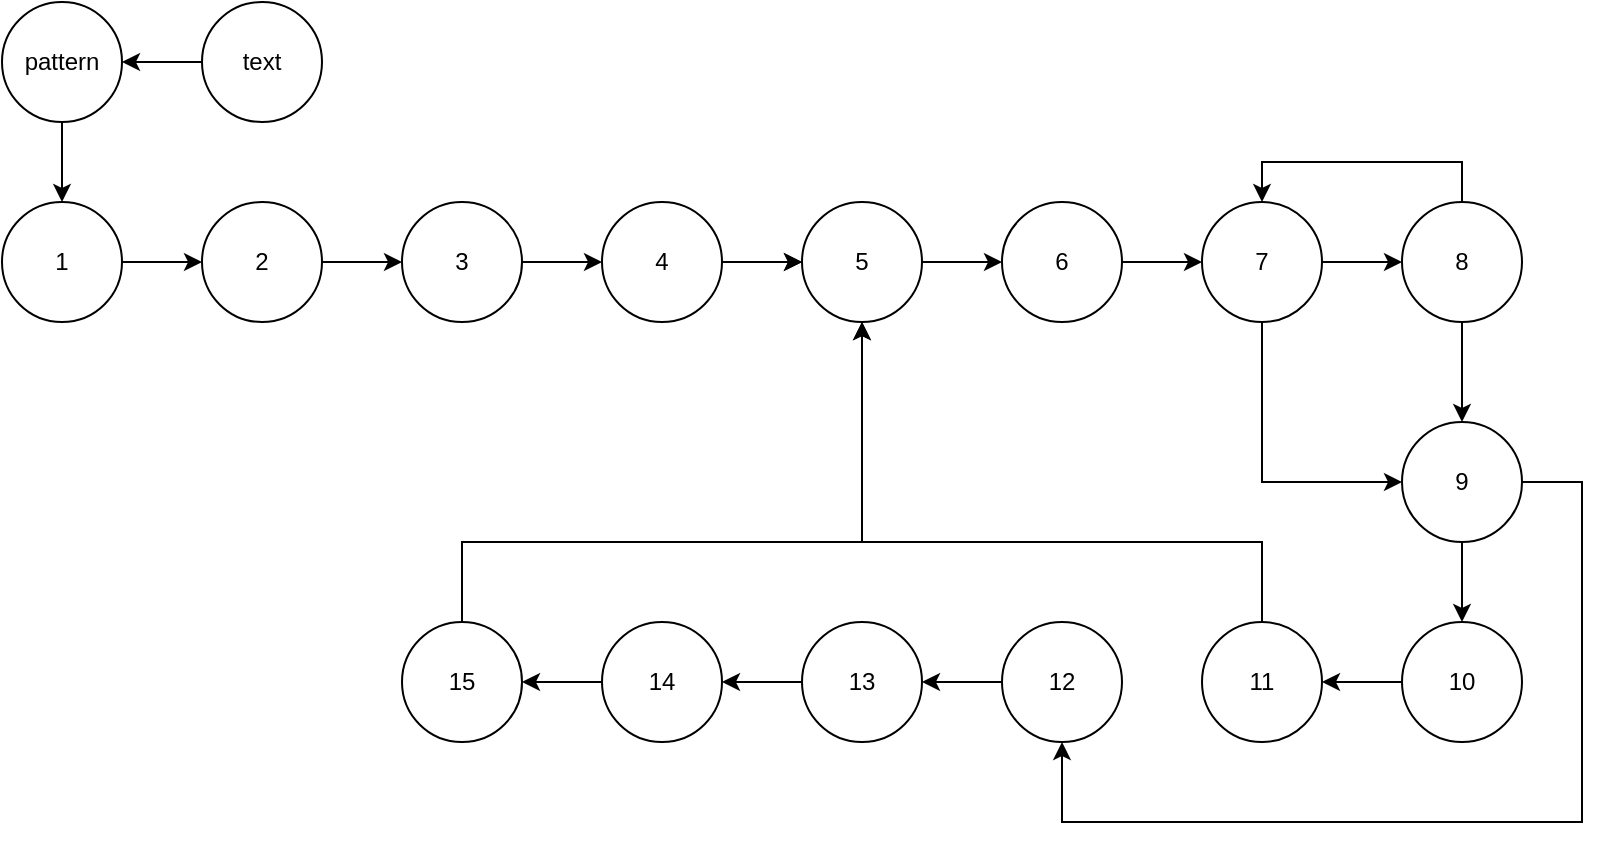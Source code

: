 <mxfile version="22.1.3" type="device" pages="4">
  <diagram id="C5RBs43oDa-KdzZeNtuy" name="Page-1">
    <mxGraphModel dx="1393" dy="766" grid="1" gridSize="10" guides="1" tooltips="1" connect="1" arrows="1" fold="1" page="1" pageScale="1" pageWidth="827" pageHeight="1169" math="0" shadow="0">
      <root>
        <mxCell id="WIyWlLk6GJQsqaUBKTNV-0" />
        <mxCell id="WIyWlLk6GJQsqaUBKTNV-1" parent="WIyWlLk6GJQsqaUBKTNV-0" />
        <mxCell id="5N3DmIChMx7B-OkHC1g6-2" style="edgeStyle=orthogonalEdgeStyle;rounded=0;orthogonalLoop=1;jettySize=auto;html=1;exitX=1;exitY=0.5;exitDx=0;exitDy=0;entryX=0;entryY=0.5;entryDx=0;entryDy=0;" parent="WIyWlLk6GJQsqaUBKTNV-1" source="5N3DmIChMx7B-OkHC1g6-0" target="5N3DmIChMx7B-OkHC1g6-1" edge="1">
          <mxGeometry relative="1" as="geometry" />
        </mxCell>
        <mxCell id="5N3DmIChMx7B-OkHC1g6-0" value="1" style="ellipse;whiteSpace=wrap;html=1;aspect=fixed;" parent="WIyWlLk6GJQsqaUBKTNV-1" vertex="1">
          <mxGeometry x="30" y="190" width="60" height="60" as="geometry" />
        </mxCell>
        <mxCell id="5N3DmIChMx7B-OkHC1g6-6" style="edgeStyle=orthogonalEdgeStyle;rounded=0;orthogonalLoop=1;jettySize=auto;html=1;exitX=1;exitY=0.5;exitDx=0;exitDy=0;" parent="WIyWlLk6GJQsqaUBKTNV-1" source="5N3DmIChMx7B-OkHC1g6-1" target="5N3DmIChMx7B-OkHC1g6-3" edge="1">
          <mxGeometry relative="1" as="geometry" />
        </mxCell>
        <mxCell id="5N3DmIChMx7B-OkHC1g6-1" value="2" style="ellipse;whiteSpace=wrap;html=1;aspect=fixed;" parent="WIyWlLk6GJQsqaUBKTNV-1" vertex="1">
          <mxGeometry x="130" y="190" width="60" height="60" as="geometry" />
        </mxCell>
        <mxCell id="5N3DmIChMx7B-OkHC1g6-7" style="edgeStyle=orthogonalEdgeStyle;rounded=0;orthogonalLoop=1;jettySize=auto;html=1;exitX=1;exitY=0.5;exitDx=0;exitDy=0;" parent="WIyWlLk6GJQsqaUBKTNV-1" source="5N3DmIChMx7B-OkHC1g6-3" target="5N3DmIChMx7B-OkHC1g6-4" edge="1">
          <mxGeometry relative="1" as="geometry" />
        </mxCell>
        <mxCell id="5N3DmIChMx7B-OkHC1g6-3" value="3" style="ellipse;whiteSpace=wrap;html=1;aspect=fixed;" parent="WIyWlLk6GJQsqaUBKTNV-1" vertex="1">
          <mxGeometry x="230" y="190" width="60" height="60" as="geometry" />
        </mxCell>
        <mxCell id="5N3DmIChMx7B-OkHC1g6-9" style="edgeStyle=orthogonalEdgeStyle;rounded=0;orthogonalLoop=1;jettySize=auto;html=1;exitX=1;exitY=0.5;exitDx=0;exitDy=0;" parent="WIyWlLk6GJQsqaUBKTNV-1" source="5N3DmIChMx7B-OkHC1g6-4" target="5N3DmIChMx7B-OkHC1g6-8" edge="1">
          <mxGeometry relative="1" as="geometry" />
        </mxCell>
        <mxCell id="MJtzoA5EbWzo3pOl1giI-0" value="" style="edgeStyle=orthogonalEdgeStyle;rounded=0;orthogonalLoop=1;jettySize=auto;html=1;" parent="WIyWlLk6GJQsqaUBKTNV-1" source="5N3DmIChMx7B-OkHC1g6-4" target="5N3DmIChMx7B-OkHC1g6-8" edge="1">
          <mxGeometry relative="1" as="geometry" />
        </mxCell>
        <mxCell id="5N3DmIChMx7B-OkHC1g6-4" value="4" style="ellipse;whiteSpace=wrap;html=1;aspect=fixed;" parent="WIyWlLk6GJQsqaUBKTNV-1" vertex="1">
          <mxGeometry x="330" y="190" width="60" height="60" as="geometry" />
        </mxCell>
        <mxCell id="5N3DmIChMx7B-OkHC1g6-23" style="edgeStyle=orthogonalEdgeStyle;rounded=0;orthogonalLoop=1;jettySize=auto;html=1;exitX=1;exitY=0.5;exitDx=0;exitDy=0;" parent="WIyWlLk6GJQsqaUBKTNV-1" source="5N3DmIChMx7B-OkHC1g6-8" target="5N3DmIChMx7B-OkHC1g6-10" edge="1">
          <mxGeometry relative="1" as="geometry" />
        </mxCell>
        <mxCell id="5N3DmIChMx7B-OkHC1g6-8" value="5" style="ellipse;whiteSpace=wrap;html=1;aspect=fixed;" parent="WIyWlLk6GJQsqaUBKTNV-1" vertex="1">
          <mxGeometry x="430" y="190" width="60" height="60" as="geometry" />
        </mxCell>
        <mxCell id="5N3DmIChMx7B-OkHC1g6-26" style="edgeStyle=orthogonalEdgeStyle;rounded=0;orthogonalLoop=1;jettySize=auto;html=1;exitX=1;exitY=0.5;exitDx=0;exitDy=0;" parent="WIyWlLk6GJQsqaUBKTNV-1" source="5N3DmIChMx7B-OkHC1g6-10" target="5N3DmIChMx7B-OkHC1g6-11" edge="1">
          <mxGeometry relative="1" as="geometry" />
        </mxCell>
        <mxCell id="5N3DmIChMx7B-OkHC1g6-10" value="6" style="ellipse;whiteSpace=wrap;html=1;aspect=fixed;" parent="WIyWlLk6GJQsqaUBKTNV-1" vertex="1">
          <mxGeometry x="530" y="190" width="60" height="60" as="geometry" />
        </mxCell>
        <mxCell id="5N3DmIChMx7B-OkHC1g6-27" style="edgeStyle=orthogonalEdgeStyle;rounded=0;orthogonalLoop=1;jettySize=auto;html=1;exitX=1;exitY=0.5;exitDx=0;exitDy=0;entryX=0;entryY=0.5;entryDx=0;entryDy=0;" parent="WIyWlLk6GJQsqaUBKTNV-1" source="5N3DmIChMx7B-OkHC1g6-11" target="5N3DmIChMx7B-OkHC1g6-12" edge="1">
          <mxGeometry relative="1" as="geometry" />
        </mxCell>
        <mxCell id="SBXpkZb1S0zjY_RlObLY-1" style="edgeStyle=orthogonalEdgeStyle;rounded=0;orthogonalLoop=1;jettySize=auto;html=1;exitX=0.5;exitY=1;exitDx=0;exitDy=0;entryX=0;entryY=0.5;entryDx=0;entryDy=0;" parent="WIyWlLk6GJQsqaUBKTNV-1" source="5N3DmIChMx7B-OkHC1g6-11" target="5N3DmIChMx7B-OkHC1g6-13" edge="1">
          <mxGeometry relative="1" as="geometry" />
        </mxCell>
        <mxCell id="5N3DmIChMx7B-OkHC1g6-11" value="7" style="ellipse;whiteSpace=wrap;html=1;aspect=fixed;" parent="WIyWlLk6GJQsqaUBKTNV-1" vertex="1">
          <mxGeometry x="630" y="190" width="60" height="60" as="geometry" />
        </mxCell>
        <mxCell id="5N3DmIChMx7B-OkHC1g6-28" style="edgeStyle=orthogonalEdgeStyle;rounded=0;orthogonalLoop=1;jettySize=auto;html=1;exitX=0.5;exitY=0;exitDx=0;exitDy=0;entryX=0.5;entryY=0;entryDx=0;entryDy=0;" parent="WIyWlLk6GJQsqaUBKTNV-1" source="5N3DmIChMx7B-OkHC1g6-12" target="5N3DmIChMx7B-OkHC1g6-11" edge="1">
          <mxGeometry relative="1" as="geometry" />
        </mxCell>
        <mxCell id="5N3DmIChMx7B-OkHC1g6-29" style="edgeStyle=orthogonalEdgeStyle;rounded=0;orthogonalLoop=1;jettySize=auto;html=1;exitX=0.5;exitY=1;exitDx=0;exitDy=0;entryX=0.5;entryY=0;entryDx=0;entryDy=0;" parent="WIyWlLk6GJQsqaUBKTNV-1" source="5N3DmIChMx7B-OkHC1g6-12" target="5N3DmIChMx7B-OkHC1g6-13" edge="1">
          <mxGeometry relative="1" as="geometry" />
        </mxCell>
        <mxCell id="5N3DmIChMx7B-OkHC1g6-12" value="8" style="ellipse;whiteSpace=wrap;html=1;aspect=fixed;" parent="WIyWlLk6GJQsqaUBKTNV-1" vertex="1">
          <mxGeometry x="730" y="190" width="60" height="60" as="geometry" />
        </mxCell>
        <mxCell id="5N3DmIChMx7B-OkHC1g6-30" style="edgeStyle=orthogonalEdgeStyle;rounded=0;orthogonalLoop=1;jettySize=auto;html=1;exitX=0.5;exitY=1;exitDx=0;exitDy=0;entryX=0.5;entryY=0;entryDx=0;entryDy=0;" parent="WIyWlLk6GJQsqaUBKTNV-1" source="5N3DmIChMx7B-OkHC1g6-13" target="5N3DmIChMx7B-OkHC1g6-14" edge="1">
          <mxGeometry relative="1" as="geometry" />
        </mxCell>
        <mxCell id="5N3DmIChMx7B-OkHC1g6-32" style="edgeStyle=orthogonalEdgeStyle;rounded=0;orthogonalLoop=1;jettySize=auto;html=1;exitX=1;exitY=0.5;exitDx=0;exitDy=0;entryX=0.5;entryY=1;entryDx=0;entryDy=0;" parent="WIyWlLk6GJQsqaUBKTNV-1" source="5N3DmIChMx7B-OkHC1g6-13" target="5N3DmIChMx7B-OkHC1g6-16" edge="1">
          <mxGeometry relative="1" as="geometry">
            <Array as="points">
              <mxPoint x="820" y="330" />
              <mxPoint x="820" y="500" />
              <mxPoint x="560" y="500" />
            </Array>
          </mxGeometry>
        </mxCell>
        <mxCell id="5N3DmIChMx7B-OkHC1g6-13" value="9" style="ellipse;whiteSpace=wrap;html=1;aspect=fixed;" parent="WIyWlLk6GJQsqaUBKTNV-1" vertex="1">
          <mxGeometry x="730" y="300" width="60" height="60" as="geometry" />
        </mxCell>
        <mxCell id="5N3DmIChMx7B-OkHC1g6-31" style="edgeStyle=orthogonalEdgeStyle;rounded=0;orthogonalLoop=1;jettySize=auto;html=1;exitX=0;exitY=0.5;exitDx=0;exitDy=0;entryX=1;entryY=0.5;entryDx=0;entryDy=0;" parent="WIyWlLk6GJQsqaUBKTNV-1" source="5N3DmIChMx7B-OkHC1g6-14" target="5N3DmIChMx7B-OkHC1g6-15" edge="1">
          <mxGeometry relative="1" as="geometry" />
        </mxCell>
        <mxCell id="5N3DmIChMx7B-OkHC1g6-14" value="10" style="ellipse;whiteSpace=wrap;html=1;aspect=fixed;" parent="WIyWlLk6GJQsqaUBKTNV-1" vertex="1">
          <mxGeometry x="730" y="400" width="60" height="60" as="geometry" />
        </mxCell>
        <mxCell id="5N3DmIChMx7B-OkHC1g6-25" style="edgeStyle=orthogonalEdgeStyle;rounded=0;orthogonalLoop=1;jettySize=auto;html=1;exitX=0.5;exitY=0;exitDx=0;exitDy=0;entryX=0.5;entryY=1;entryDx=0;entryDy=0;" parent="WIyWlLk6GJQsqaUBKTNV-1" source="5N3DmIChMx7B-OkHC1g6-15" target="5N3DmIChMx7B-OkHC1g6-8" edge="1">
          <mxGeometry relative="1" as="geometry">
            <Array as="points">
              <mxPoint x="660" y="360" />
              <mxPoint x="460" y="360" />
            </Array>
          </mxGeometry>
        </mxCell>
        <mxCell id="5N3DmIChMx7B-OkHC1g6-15" value="11" style="ellipse;whiteSpace=wrap;html=1;aspect=fixed;" parent="WIyWlLk6GJQsqaUBKTNV-1" vertex="1">
          <mxGeometry x="630" y="400" width="60" height="60" as="geometry" />
        </mxCell>
        <mxCell id="5N3DmIChMx7B-OkHC1g6-33" style="edgeStyle=orthogonalEdgeStyle;rounded=0;orthogonalLoop=1;jettySize=auto;html=1;exitX=0;exitY=0.5;exitDx=0;exitDy=0;entryX=1;entryY=0.5;entryDx=0;entryDy=0;" parent="WIyWlLk6GJQsqaUBKTNV-1" source="5N3DmIChMx7B-OkHC1g6-16" target="5N3DmIChMx7B-OkHC1g6-17" edge="1">
          <mxGeometry relative="1" as="geometry" />
        </mxCell>
        <mxCell id="5N3DmIChMx7B-OkHC1g6-16" value="12" style="ellipse;whiteSpace=wrap;html=1;aspect=fixed;" parent="WIyWlLk6GJQsqaUBKTNV-1" vertex="1">
          <mxGeometry x="530" y="400" width="60" height="60" as="geometry" />
        </mxCell>
        <mxCell id="5N3DmIChMx7B-OkHC1g6-34" style="edgeStyle=orthogonalEdgeStyle;rounded=0;orthogonalLoop=1;jettySize=auto;html=1;exitX=0;exitY=0.5;exitDx=0;exitDy=0;entryX=1;entryY=0.5;entryDx=0;entryDy=0;" parent="WIyWlLk6GJQsqaUBKTNV-1" source="5N3DmIChMx7B-OkHC1g6-17" target="5N3DmIChMx7B-OkHC1g6-18" edge="1">
          <mxGeometry relative="1" as="geometry" />
        </mxCell>
        <mxCell id="5N3DmIChMx7B-OkHC1g6-17" value="13" style="ellipse;whiteSpace=wrap;html=1;aspect=fixed;" parent="WIyWlLk6GJQsqaUBKTNV-1" vertex="1">
          <mxGeometry x="430" y="400" width="60" height="60" as="geometry" />
        </mxCell>
        <mxCell id="5N3DmIChMx7B-OkHC1g6-35" style="edgeStyle=orthogonalEdgeStyle;rounded=0;orthogonalLoop=1;jettySize=auto;html=1;exitX=0;exitY=0.5;exitDx=0;exitDy=0;entryX=1;entryY=0.5;entryDx=0;entryDy=0;" parent="WIyWlLk6GJQsqaUBKTNV-1" source="5N3DmIChMx7B-OkHC1g6-18" target="5N3DmIChMx7B-OkHC1g6-19" edge="1">
          <mxGeometry relative="1" as="geometry" />
        </mxCell>
        <mxCell id="5N3DmIChMx7B-OkHC1g6-18" value="14" style="ellipse;whiteSpace=wrap;html=1;aspect=fixed;" parent="WIyWlLk6GJQsqaUBKTNV-1" vertex="1">
          <mxGeometry x="330" y="400" width="60" height="60" as="geometry" />
        </mxCell>
        <mxCell id="5N3DmIChMx7B-OkHC1g6-24" style="edgeStyle=orthogonalEdgeStyle;rounded=0;orthogonalLoop=1;jettySize=auto;html=1;exitX=0.5;exitY=0;exitDx=0;exitDy=0;entryX=0.5;entryY=1;entryDx=0;entryDy=0;" parent="WIyWlLk6GJQsqaUBKTNV-1" source="5N3DmIChMx7B-OkHC1g6-19" target="5N3DmIChMx7B-OkHC1g6-8" edge="1">
          <mxGeometry relative="1" as="geometry">
            <Array as="points">
              <mxPoint x="260" y="360" />
              <mxPoint x="460" y="360" />
            </Array>
          </mxGeometry>
        </mxCell>
        <mxCell id="5N3DmIChMx7B-OkHC1g6-19" value="15" style="ellipse;whiteSpace=wrap;html=1;aspect=fixed;" parent="WIyWlLk6GJQsqaUBKTNV-1" vertex="1">
          <mxGeometry x="230" y="400" width="60" height="60" as="geometry" />
        </mxCell>
        <mxCell id="R6kx-vrt7Hx7wKXogGAD-2" style="edgeStyle=orthogonalEdgeStyle;rounded=0;orthogonalLoop=1;jettySize=auto;html=1;exitX=0;exitY=0.5;exitDx=0;exitDy=0;entryX=1;entryY=0.5;entryDx=0;entryDy=0;" parent="WIyWlLk6GJQsqaUBKTNV-1" source="R6kx-vrt7Hx7wKXogGAD-0" target="R6kx-vrt7Hx7wKXogGAD-1" edge="1">
          <mxGeometry relative="1" as="geometry" />
        </mxCell>
        <mxCell id="R6kx-vrt7Hx7wKXogGAD-0" value="text" style="ellipse;whiteSpace=wrap;html=1;aspect=fixed;" parent="WIyWlLk6GJQsqaUBKTNV-1" vertex="1">
          <mxGeometry x="130" y="90" width="60" height="60" as="geometry" />
        </mxCell>
        <mxCell id="R6kx-vrt7Hx7wKXogGAD-3" style="edgeStyle=orthogonalEdgeStyle;rounded=0;orthogonalLoop=1;jettySize=auto;html=1;exitX=0.5;exitY=1;exitDx=0;exitDy=0;" parent="WIyWlLk6GJQsqaUBKTNV-1" source="R6kx-vrt7Hx7wKXogGAD-1" target="5N3DmIChMx7B-OkHC1g6-0" edge="1">
          <mxGeometry relative="1" as="geometry" />
        </mxCell>
        <mxCell id="R6kx-vrt7Hx7wKXogGAD-1" value="pattern" style="ellipse;whiteSpace=wrap;html=1;aspect=fixed;" parent="WIyWlLk6GJQsqaUBKTNV-1" vertex="1">
          <mxGeometry x="30" y="90" width="60" height="60" as="geometry" />
        </mxCell>
      </root>
    </mxGraphModel>
  </diagram>
  <diagram id="Oho0EGAm5WANbreHgsZj" name="Page-2">
    <mxGraphModel dx="2243" dy="1866" grid="1" gridSize="10" guides="1" tooltips="1" connect="1" arrows="1" fold="1" page="1" pageScale="1" pageWidth="850" pageHeight="1100" math="0" shadow="0">
      <root>
        <mxCell id="0" />
        <mxCell id="1" parent="0" />
        <mxCell id="v9L3dXH_SQhte8DyZGJx-1" value="1" style="ellipse;whiteSpace=wrap;html=1;aspect=fixed;" parent="1" vertex="1">
          <mxGeometry x="-310" y="-590" width="60" height="60" as="geometry" />
        </mxCell>
        <mxCell id="J7oF-gN_IBlLI6bIQpnW-14" style="edgeStyle=orthogonalEdgeStyle;rounded=0;orthogonalLoop=1;jettySize=auto;html=1;exitDx=0;exitDy=0;entryDx=0;entryDy=0;noEdgeStyle=1;orthogonal=1;" parent="1" source="LD4lRG98R12n9T1KPqIg-1" target="jMnanoXJJH3JtysMR0eB-2" edge="1">
          <mxGeometry relative="1" as="geometry" />
        </mxCell>
        <mxCell id="J7oF-gN_IBlLI6bIQpnW-13" style="edgeStyle=orthogonalEdgeStyle;rounded=0;orthogonalLoop=1;jettySize=auto;html=1;exitDx=0;exitDy=0;entryDx=0;entryDy=0;noEdgeStyle=1;orthogonal=1;" parent="1" source="0YzHxsJeREexoUVTReb4-1" target="jMnanoXJJH3JtysMR0eB-1" edge="1">
          <mxGeometry relative="1" as="geometry">
            <Array as="points" />
          </mxGeometry>
        </mxCell>
        <mxCell id="BmEWpYN0h27gbv0uLTrn-1" style="edgeStyle=orthogonalEdgeStyle;rounded=0;orthogonalLoop=1;jettySize=auto;html=1;exitDx=0;exitDy=0;entryDx=0;entryDy=0;noEdgeStyle=1;orthogonal=1;" parent="1" source="0YzHxsJeREexoUVTReb4-1" target="jMnanoXJJH3JtysMR0eB-2" edge="1">
          <mxGeometry relative="1" as="geometry">
            <Array as="points" />
          </mxGeometry>
        </mxCell>
        <mxCell id="BmEWpYN0h27gbv0uLTrn-8" style="edgeStyle=orthogonalEdgeStyle;rounded=0;orthogonalLoop=1;jettySize=auto;html=1;exitX=0.5;exitY=0;exitDx=0;exitDy=0;entryX=0;entryY=0.5;entryDx=0;entryDy=0;curved=1;" parent="1" source="0YzHxsJeREexoUVTReb4-1" target="ti5MLfVTukAEMmDWLIQg-1" edge="1">
          <mxGeometry relative="1" as="geometry">
            <Array as="points">
              <mxPoint y="-620" />
              <mxPoint x="180" y="-620" />
              <mxPoint x="180" y="-560" />
            </Array>
          </mxGeometry>
        </mxCell>
        <mxCell id="0YzHxsJeREexoUVTReb4-1" value="3" style="ellipse;whiteSpace=wrap;html=1;aspect=fixed;" parent="1" vertex="1">
          <mxGeometry x="-30" y="-590" width="60" height="60" as="geometry" />
        </mxCell>
        <mxCell id="jMnanoXJJH3JtysMR0eB-3" style="edgeStyle=orthogonalEdgeStyle;rounded=0;orthogonalLoop=1;jettySize=auto;html=1;exitDx=0;exitDy=0;entryDx=0;entryDy=0;noEdgeStyle=1;orthogonal=1;jumpStyle=none;jumpSize=14;" parent="1" source="lWYmmD-hXFZz2hits-Wr-1" target="jMnanoXJJH3JtysMR0eB-1" edge="1">
          <mxGeometry relative="1" as="geometry">
            <Array as="points" />
          </mxGeometry>
        </mxCell>
        <mxCell id="CKIOwJT7jZJCFF7RbPOe-2" style="edgeStyle=orthogonalEdgeStyle;rounded=0;orthogonalLoop=1;jettySize=auto;html=1;exitDx=0;exitDy=0;entryDx=0;entryDy=0;noEdgeStyle=1;orthogonal=1;" parent="1" source="Cia9sr0GxTQ0EA5iP7ZZ-1" target="CKIOwJT7jZJCFF7RbPOe-1" edge="1">
          <mxGeometry relative="1" as="geometry">
            <Array as="points" />
          </mxGeometry>
        </mxCell>
        <mxCell id="Cia9sr0GxTQ0EA5iP7ZZ-1" value="6" style="ellipse;whiteSpace=wrap;html=1;aspect=fixed;" parent="1" vertex="1">
          <mxGeometry x="390" y="-590" width="60" height="60" as="geometry" />
        </mxCell>
        <mxCell id="CKIOwJT7jZJCFF7RbPOe-1" value="7" style="ellipse;whiteSpace=wrap;html=1;aspect=fixed;" parent="1" vertex="1">
          <mxGeometry x="390" y="-439" width="60" height="60" as="geometry" />
        </mxCell>
        <mxCell id="dteWBJM6k2trOyd8FKQT-2" style="edgeStyle=orthogonalEdgeStyle;rounded=0;orthogonalLoop=1;jettySize=auto;html=1;exitDx=0;exitDy=0;entryDx=0;entryDy=0;noEdgeStyle=1;orthogonal=1;" parent="1" source="H71InRCNpm-vg4U-x0Wi-1" target="dteWBJM6k2trOyd8FKQT-1" edge="1">
          <mxGeometry relative="1" as="geometry">
            <Array as="points" />
          </mxGeometry>
        </mxCell>
        <mxCell id="BmEWpYN0h27gbv0uLTrn-10" style="edgeStyle=orthogonalEdgeStyle;rounded=0;orthogonalLoop=1;jettySize=auto;html=1;exitX=0.5;exitY=1;exitDx=0;exitDy=0;entryX=0.5;entryY=1;entryDx=0;entryDy=0;" parent="1" source="H71InRCNpm-vg4U-x0Wi-1" target="HBCSK4XadOuIZ_sr67yc-1" edge="1">
          <mxGeometry relative="1" as="geometry">
            <Array as="points">
              <mxPoint x="280" y="-330" />
              <mxPoint x="-410" y="-330" />
            </Array>
          </mxGeometry>
        </mxCell>
        <mxCell id="H71InRCNpm-vg4U-x0Wi-1" value="8" style="ellipse;whiteSpace=wrap;html=1;aspect=fixed;" parent="1" vertex="1">
          <mxGeometry x="250" y="-439" width="60" height="60" as="geometry" />
        </mxCell>
        <mxCell id="dteWBJM6k2trOyd8FKQT-1" value="9" style="ellipse;whiteSpace=wrap;html=1;aspect=fixed;" parent="1" vertex="1">
          <mxGeometry x="110" y="-439" width="60" height="60" as="geometry" />
        </mxCell>
        <mxCell id="jMnanoXJJH3JtysMR0eB-1" value="10" style="ellipse;whiteSpace=wrap;html=1;aspect=fixed;" parent="1" vertex="1">
          <mxGeometry x="-30" y="-430" width="60" height="60" as="geometry" />
        </mxCell>
        <mxCell id="jMnanoXJJH3JtysMR0eB-2" value="11" style="ellipse;whiteSpace=wrap;html=1;aspect=fixed;" parent="1" vertex="1">
          <mxGeometry x="-310" y="-430" width="60" height="60" as="geometry" />
        </mxCell>
        <mxCell id="HBCSK4XadOuIZ_sr67yc-1" value="12" style="ellipse;whiteSpace=wrap;html=1;aspect=fixed;" parent="1" vertex="1">
          <mxGeometry x="-440" y="-430" width="60" height="60" as="geometry" />
        </mxCell>
        <mxCell id="J7oF-gN_IBlLI6bIQpnW-19" style="edgeStyle=orthogonalEdgeStyle;rounded=0;orthogonalLoop=1;jettySize=auto;html=1;exitDx=0;exitDy=0;entryDx=0;entryDy=0;noEdgeStyle=1;orthogonal=1;entryX=0.5;entryY=1;" parent="1" source="HBCSK4XadOuIZ_sr67yc-2" target="HBCSK4XadOuIZ_sr67yc-4" edge="1">
          <mxGeometry relative="1" as="geometry">
            <Array as="points">
              <mxPoint x="-280" y="-160" />
              <mxPoint x="-140" y="-160" />
              <mxPoint y="-160" />
            </Array>
          </mxGeometry>
        </mxCell>
        <mxCell id="HBCSK4XadOuIZ_sr67yc-2" value="13" style="ellipse;whiteSpace=wrap;html=1;aspect=fixed;" parent="1" vertex="1">
          <mxGeometry x="-310" y="-270" width="60" height="60" as="geometry" />
        </mxCell>
        <mxCell id="J7oF-gN_IBlLI6bIQpnW-20" style="edgeStyle=orthogonalEdgeStyle;rounded=0;orthogonalLoop=1;jettySize=auto;html=1;exitX=0.5;exitY=1;exitDx=0;exitDy=0;entryX=0.5;entryY=1;entryDx=0;entryDy=0;noEdgeStyle=1;orthogonal=1;" parent="1" source="HBCSK4XadOuIZ_sr67yc-3" target="HBCSK4XadOuIZ_sr67yc-4" edge="1">
          <mxGeometry relative="1" as="geometry">
            <Array as="points">
              <mxPoint x="-140" y="-180" />
              <mxPoint x="-70" y="-180" />
              <mxPoint y="-180" />
            </Array>
          </mxGeometry>
        </mxCell>
        <mxCell id="HBCSK4XadOuIZ_sr67yc-3" value="14" style="ellipse;whiteSpace=wrap;html=1;aspect=fixed;" parent="1" vertex="1">
          <mxGeometry x="-170" y="-270" width="60" height="60" as="geometry" />
        </mxCell>
        <mxCell id="HBCSK4XadOuIZ_sr67yc-4" value="15" style="ellipse;whiteSpace=wrap;html=1;aspect=fixed;" parent="1" vertex="1">
          <mxGeometry x="-30" y="-270" width="60" height="60" as="geometry" />
        </mxCell>
        <mxCell id="J7oF-gN_IBlLI6bIQpnW-6" style="edgeStyle=orthogonalEdgeStyle;rounded=0;orthogonalLoop=1;jettySize=auto;html=1;exitDx=0;exitDy=0;entryDx=0;entryDy=0;noEdgeStyle=1;orthogonal=1;" parent="1" source="J7oF-gN_IBlLI6bIQpnW-1" target="ti5MLfVTukAEMmDWLIQg-1" edge="1">
          <mxGeometry relative="1" as="geometry">
            <Array as="points" />
          </mxGeometry>
        </mxCell>
        <mxCell id="J7oF-gN_IBlLI6bIQpnW-12" style="edgeStyle=orthogonalEdgeStyle;rounded=0;orthogonalLoop=1;jettySize=auto;html=1;exitX=1;exitY=1;exitDx=0;exitDy=0;entryX=0.29;entryY=0.037;entryDx=0;entryDy=0;noEdgeStyle=1;orthogonal=1;entryPerimeter=0;" parent="1" source="ti5MLfVTukAEMmDWLIQg-1" target="CKIOwJT7jZJCFF7RbPOe-1" edge="1">
          <mxGeometry relative="1" as="geometry" />
        </mxCell>
        <mxCell id="J7oF-gN_IBlLI6bIQpnW-1" value="text" style="ellipse;whiteSpace=wrap;html=1;aspect=fixed;" parent="1" vertex="1">
          <mxGeometry x="250" y="-760" width="60" height="60" as="geometry" />
        </mxCell>
        <mxCell id="J7oF-gN_IBlLI6bIQpnW-3" style="edgeStyle=orthogonalEdgeStyle;rounded=0;orthogonalLoop=1;jettySize=auto;html=1;exitDx=0;exitDy=0;entryDx=0;entryDy=0;noEdgeStyle=1;orthogonal=1;exitX=0;exitY=0.5;" parent="1" source="J7oF-gN_IBlLI6bIQpnW-2" target="v9L3dXH_SQhte8DyZGJx-1" edge="1">
          <mxGeometry relative="1" as="geometry">
            <Array as="points">
              <mxPoint x="-280" y="-730" />
            </Array>
          </mxGeometry>
        </mxCell>
        <mxCell id="J7oF-gN_IBlLI6bIQpnW-4" style="edgeStyle=orthogonalEdgeStyle;rounded=0;orthogonalLoop=1;jettySize=auto;html=1;exitDx=0;exitDy=0;entryDx=0;entryDy=0;noEdgeStyle=1;orthogonal=1;" parent="1" source="J7oF-gN_IBlLI6bIQpnW-2" target="LD4lRG98R12n9T1KPqIg-1" edge="1">
          <mxGeometry relative="1" as="geometry" />
        </mxCell>
        <mxCell id="J7oF-gN_IBlLI6bIQpnW-5" style="edgeStyle=orthogonalEdgeStyle;rounded=0;orthogonalLoop=1;jettySize=auto;html=1;exitDx=0;exitDy=0;entryDx=0;entryDy=0;noEdgeStyle=1;orthogonal=1;entryX=0.5;entryY=0;jumpStyle=arc;jumpSize=14;" parent="1" source="J7oF-gN_IBlLI6bIQpnW-2" target="ti5MLfVTukAEMmDWLIQg-1" edge="1">
          <mxGeometry relative="1" as="geometry">
            <Array as="points" />
          </mxGeometry>
        </mxCell>
        <mxCell id="J7oF-gN_IBlLI6bIQpnW-10" style="edgeStyle=orthogonalEdgeStyle;rounded=0;orthogonalLoop=1;jettySize=auto;html=1;exitDx=0;exitDy=0;entryDx=0;entryDy=0;noEdgeStyle=1;orthogonal=1;entryX=1;entryY=0.5;" parent="1" source="J7oF-gN_IBlLI6bIQpnW-2" target="CKIOwJT7jZJCFF7RbPOe-1" edge="1">
          <mxGeometry relative="1" as="geometry">
            <Array as="points">
              <mxPoint x="-140" y="-800" />
              <mxPoint x="480" y="-800" />
              <mxPoint x="480" y="-410" />
            </Array>
          </mxGeometry>
        </mxCell>
        <mxCell id="J7oF-gN_IBlLI6bIQpnW-2" value="pattern" style="ellipse;whiteSpace=wrap;html=1;aspect=fixed;" parent="1" vertex="1">
          <mxGeometry x="-170" y="-760" width="60" height="60" as="geometry" />
        </mxCell>
        <mxCell id="LD4lRG98R12n9T1KPqIg-1" value="2" style="ellipse;whiteSpace=wrap;html=1;aspect=fixed;" parent="1" vertex="1">
          <mxGeometry x="-170" y="-590" width="60" height="60" as="geometry" />
        </mxCell>
        <mxCell id="lWYmmD-hXFZz2hits-Wr-1" value="4" style="ellipse;whiteSpace=wrap;html=1;aspect=fixed;" parent="1" vertex="1">
          <mxGeometry x="110" y="-590" width="60" height="60" as="geometry" />
        </mxCell>
        <mxCell id="ti5MLfVTukAEMmDWLIQg-1" value="5" style="ellipse;whiteSpace=wrap;html=1;aspect=fixed;" parent="1" vertex="1">
          <mxGeometry x="250" y="-590" width="60" height="60" as="geometry" />
        </mxCell>
        <mxCell id="BmEWpYN0h27gbv0uLTrn-9" style="rounded=0;orthogonalLoop=1;jettySize=auto;html=1;exitX=1;exitY=1;exitDx=0;exitDy=0;entryX=0.383;entryY=0.01;entryDx=0;entryDy=0;entryPerimeter=0;" parent="1" source="J7oF-gN_IBlLI6bIQpnW-1" target="CKIOwJT7jZJCFF7RbPOe-1" edge="1">
          <mxGeometry relative="1" as="geometry" />
        </mxCell>
        <mxCell id="J7oF-gN_IBlLI6bIQpnW-9" style="edgeStyle=orthogonalEdgeStyle;rounded=0;orthogonalLoop=1;jettySize=auto;html=1;exitDx=0;exitDy=0;noEdgeStyle=1;orthogonal=1;entryX=0.5;entryY=0;entryDx=0;entryDy=0;jumpStyle=arc;jumpSize=14;" parent="1" source="J7oF-gN_IBlLI6bIQpnW-2" target="Cia9sr0GxTQ0EA5iP7ZZ-1" edge="1">
          <mxGeometry relative="1" as="geometry">
            <mxPoint x="391" y="-569" as="targetPoint" />
            <Array as="points" />
          </mxGeometry>
        </mxCell>
        <mxCell id="HBCSK4XadOuIZ_sr67yc-5" style="edgeStyle=orthogonalEdgeStyle;rounded=0;orthogonalLoop=1;jettySize=auto;html=1;exitDx=0;exitDy=0;entryDx=0;entryDy=0;noEdgeStyle=1;orthogonal=1;jumpStyle=arc;jumpSize=14;" parent="1" source="Cia9sr0GxTQ0EA5iP7ZZ-1" target="H71InRCNpm-vg4U-x0Wi-1" edge="1">
          <mxGeometry relative="1" as="geometry">
            <Array as="points" />
          </mxGeometry>
        </mxCell>
        <mxCell id="J7oF-gN_IBlLI6bIQpnW-15" style="edgeStyle=orthogonalEdgeStyle;rounded=0;orthogonalLoop=1;jettySize=auto;html=1;exitDx=0;exitDy=0;entryDx=0;entryDy=0;noEdgeStyle=1;orthogonal=1;entryX=0.917;entryY=0.269;jumpStyle=arc;jumpSize=19;entryPerimeter=0;" parent="1" source="H71InRCNpm-vg4U-x0Wi-1" target="HBCSK4XadOuIZ_sr67yc-2" edge="1">
          <mxGeometry relative="1" as="geometry">
            <Array as="points" />
          </mxGeometry>
        </mxCell>
        <mxCell id="J7oF-gN_IBlLI6bIQpnW-22" style="edgeStyle=orthogonalEdgeStyle;rounded=0;orthogonalLoop=1;jettySize=auto;html=1;exitDx=0;exitDy=0;entryDx=0;entryDy=0;noEdgeStyle=1;orthogonal=1;jumpStyle=arc;jumpSize=19;" parent="1" source="H71InRCNpm-vg4U-x0Wi-1" target="HBCSK4XadOuIZ_sr67yc-3" edge="1">
          <mxGeometry relative="1" as="geometry">
            <Array as="points" />
          </mxGeometry>
        </mxCell>
        <mxCell id="BmEWpYN0h27gbv0uLTrn-15" value="" style="endArrow=classic;html=1;rounded=0;entryX=1;entryY=0;entryDx=0;entryDy=0;" parent="1" source="0YzHxsJeREexoUVTReb4-1" target="HBCSK4XadOuIZ_sr67yc-2" edge="1">
          <mxGeometry width="50" height="50" relative="1" as="geometry">
            <mxPoint x="-30" y="-380" as="sourcePoint" />
            <mxPoint x="-240" y="-240" as="targetPoint" />
          </mxGeometry>
        </mxCell>
        <mxCell id="J7oF-gN_IBlLI6bIQpnW-16" style="edgeStyle=orthogonalEdgeStyle;rounded=0;orthogonalLoop=1;jettySize=auto;html=1;exitX=0;exitY=0.5;exitDx=0;exitDy=0;entryX=0;entryY=0.5;entryDx=0;entryDy=0;noEdgeStyle=1;orthogonal=1;jumpStyle=arc;jumpSize=14;" parent="1" source="v9L3dXH_SQhte8DyZGJx-1" target="HBCSK4XadOuIZ_sr67yc-2" edge="1">
          <mxGeometry relative="1" as="geometry">
            <Array as="points">
              <mxPoint x="-360" y="-560" />
              <mxPoint x="-360" y="-240" />
            </Array>
          </mxGeometry>
        </mxCell>
        <mxCell id="J7oF-gN_IBlLI6bIQpnW-21" style="edgeStyle=orthogonalEdgeStyle;rounded=0;orthogonalLoop=1;jettySize=auto;html=1;exitDx=0;exitDy=0;entryDx=0;entryDy=0;noEdgeStyle=1;orthogonal=1;jumpStyle=arc;jumpSize=14;" parent="1" source="LD4lRG98R12n9T1KPqIg-1" target="HBCSK4XadOuIZ_sr67yc-3" edge="1">
          <mxGeometry relative="1" as="geometry" />
        </mxCell>
        <mxCell id="BmEWpYN0h27gbv0uLTrn-16" style="edgeStyle=orthogonalEdgeStyle;rounded=0;orthogonalLoop=1;jettySize=auto;html=1;exitX=0.5;exitY=0;exitDx=0;exitDy=0;entryX=0;entryY=0.5;entryDx=0;entryDy=0;jumpStyle=arc;jumpSize=14;" parent="1" source="J7oF-gN_IBlLI6bIQpnW-1" target="HBCSK4XadOuIZ_sr67yc-2" edge="1">
          <mxGeometry relative="1" as="geometry">
            <Array as="points">
              <mxPoint x="280" y="-830" />
              <mxPoint x="-460" y="-830" />
              <mxPoint x="-460" y="-220" />
              <mxPoint x="-330" y="-220" />
              <mxPoint x="-330" y="-240" />
            </Array>
          </mxGeometry>
        </mxCell>
        <mxCell id="BmEWpYN0h27gbv0uLTrn-17" style="edgeStyle=orthogonalEdgeStyle;rounded=0;orthogonalLoop=1;jettySize=auto;html=1;exitX=1;exitY=0.5;exitDx=0;exitDy=0;entryX=1;entryY=0.5;entryDx=0;entryDy=0;jumpStyle=arc;jumpSize=14;" parent="1" source="0YzHxsJeREexoUVTReb4-1" target="HBCSK4XadOuIZ_sr67yc-4" edge="1">
          <mxGeometry relative="1" as="geometry" />
        </mxCell>
        <mxCell id="iNE7ZPrNBeOWwkwGdFlU-4" value="" style="curved=1;endArrow=classic;html=1;rounded=0;exitX=0.5;exitY=0;exitDx=0;exitDy=0;entryX=0.248;entryY=0.04;entryDx=0;entryDy=0;entryPerimeter=0;" parent="1" source="jMnanoXJJH3JtysMR0eB-2" target="jMnanoXJJH3JtysMR0eB-2" edge="1">
          <mxGeometry width="50" height="50" relative="1" as="geometry">
            <mxPoint x="-320" y="-450" as="sourcePoint" />
            <mxPoint x="-270" y="-500" as="targetPoint" />
            <Array as="points">
              <mxPoint x="-280" y="-450" />
              <mxPoint x="-300" y="-460" />
              <mxPoint x="-310" y="-440" />
            </Array>
          </mxGeometry>
        </mxCell>
        <mxCell id="iNE7ZPrNBeOWwkwGdFlU-6" value="" style="curved=1;endArrow=classic;html=1;rounded=0;exitX=0.5;exitY=0;exitDx=0;exitDy=0;entryX=0.267;entryY=0.06;entryDx=0;entryDy=0;entryPerimeter=0;" parent="1" source="H71InRCNpm-vg4U-x0Wi-1" target="H71InRCNpm-vg4U-x0Wi-1" edge="1">
          <mxGeometry width="50" height="50" relative="1" as="geometry">
            <mxPoint x="280" y="-441" as="sourcePoint" />
            <mxPoint x="265" y="-439" as="targetPoint" />
            <Array as="points">
              <mxPoint x="280" y="-461" />
              <mxPoint x="260" y="-471" />
              <mxPoint x="250" y="-451" />
            </Array>
          </mxGeometry>
        </mxCell>
        <mxCell id="iNE7ZPrNBeOWwkwGdFlU-8" value="" style="curved=1;endArrow=classic;html=1;rounded=0;exitX=0.907;exitY=0.8;exitDx=0;exitDy=0;entryX=0.751;entryY=0.925;entryDx=0;entryDy=0;entryPerimeter=0;exitPerimeter=0;" parent="1" source="HBCSK4XadOuIZ_sr67yc-4" target="HBCSK4XadOuIZ_sr67yc-4" edge="1">
          <mxGeometry width="50" height="50" relative="1" as="geometry">
            <mxPoint x="40" y="-200" as="sourcePoint" />
            <mxPoint x="25" y="-198" as="targetPoint" />
            <Array as="points">
              <mxPoint x="40" y="-220" />
              <mxPoint x="50" y="-200" />
              <mxPoint x="40" y="-190" />
              <mxPoint x="20" y="-200" />
            </Array>
          </mxGeometry>
        </mxCell>
        <mxCell id="ZRFsL7yIcJSfJxQjHbYf-1" style="rounded=0;orthogonalLoop=1;jettySize=auto;html=1;exitX=0;exitY=0.5;exitDx=0;exitDy=0;entryX=1;entryY=0;entryDx=0;entryDy=0;jumpStyle=arc;jumpSize=14;" parent="1" source="Cia9sr0GxTQ0EA5iP7ZZ-1" target="dteWBJM6k2trOyd8FKQT-1" edge="1">
          <mxGeometry relative="1" as="geometry" />
        </mxCell>
      </root>
    </mxGraphModel>
  </diagram>
  <diagram id="WJB3To8FG47mu3a8rXY4" name="Page-3">
    <mxGraphModel dx="1639" dy="901" grid="1" gridSize="10" guides="1" tooltips="1" connect="1" arrows="1" fold="1" page="1" pageScale="1" pageWidth="850" pageHeight="1100" math="0" shadow="0">
      <root>
        <mxCell id="0" />
        <mxCell id="1" parent="0" />
        <mxCell id="SGeFBC_h3Qz1t6XHgx3f-1" value="1" style="ellipse;whiteSpace=wrap;html=1;aspect=fixed;" parent="1" vertex="1">
          <mxGeometry x="320" y="220" width="60" height="60" as="geometry" />
        </mxCell>
        <mxCell id="YVog-vpqwa6BN7kccvuP-34" style="edgeStyle=orthogonalEdgeStyle;rounded=0;orthogonalLoop=1;jettySize=auto;html=1;exitX=1;exitY=0.5;exitDx=0;exitDy=0;entryX=0.5;entryY=1;entryDx=0;entryDy=0;" parent="1" source="SGeFBC_h3Qz1t6XHgx3f-2" target="YVog-vpqwa6BN7kccvuP-33" edge="1">
          <mxGeometry relative="1" as="geometry" />
        </mxCell>
        <mxCell id="YVog-vpqwa6BN7kccvuP-50" style="edgeStyle=orthogonalEdgeStyle;rounded=0;orthogonalLoop=1;jettySize=auto;html=1;exitX=0.5;exitY=1;exitDx=0;exitDy=0;entryX=0.5;entryY=0;entryDx=0;entryDy=0;" parent="1" source="SGeFBC_h3Qz1t6XHgx3f-2" target="YVog-vpqwa6BN7kccvuP-49" edge="1">
          <mxGeometry relative="1" as="geometry" />
        </mxCell>
        <mxCell id="SGeFBC_h3Qz1t6XHgx3f-2" value="2" style="ellipse;whiteSpace=wrap;html=1;aspect=fixed;" parent="1" vertex="1">
          <mxGeometry x="420" y="220" width="60" height="60" as="geometry" />
        </mxCell>
        <mxCell id="YVog-vpqwa6BN7kccvuP-29" style="edgeStyle=orthogonalEdgeStyle;rounded=0;orthogonalLoop=1;jettySize=auto;html=1;exitX=0.5;exitY=1;exitDx=0;exitDy=0;entryX=0.5;entryY=0;entryDx=0;entryDy=0;" parent="1" source="SGeFBC_h3Qz1t6XHgx3f-3" target="YVog-vpqwa6BN7kccvuP-28" edge="1">
          <mxGeometry relative="1" as="geometry" />
        </mxCell>
        <mxCell id="YVog-vpqwa6BN7kccvuP-35" style="edgeStyle=orthogonalEdgeStyle;rounded=0;orthogonalLoop=1;jettySize=auto;html=1;exitX=0;exitY=0.5;exitDx=0;exitDy=0;entryX=0.5;entryY=1;entryDx=0;entryDy=0;" parent="1" source="SGeFBC_h3Qz1t6XHgx3f-3" target="YVog-vpqwa6BN7kccvuP-33" edge="1">
          <mxGeometry relative="1" as="geometry" />
        </mxCell>
        <mxCell id="YVog-vpqwa6BN7kccvuP-46" style="rounded=0;orthogonalLoop=1;jettySize=auto;html=1;exitX=0.309;exitY=0.974;exitDx=0;exitDy=0;entryX=1;entryY=0;entryDx=0;entryDy=0;jumpStyle=arc;jumpSize=14;exitPerimeter=0;" parent="1" source="SGeFBC_h3Qz1t6XHgx3f-3" target="YVog-vpqwa6BN7kccvuP-43" edge="1">
          <mxGeometry relative="1" as="geometry" />
        </mxCell>
        <mxCell id="SGeFBC_h3Qz1t6XHgx3f-3" value="3" style="ellipse;whiteSpace=wrap;html=1;aspect=fixed;" parent="1" vertex="1">
          <mxGeometry x="520" y="220" width="60" height="60" as="geometry" />
        </mxCell>
        <mxCell id="YVog-vpqwa6BN7kccvuP-30" style="edgeStyle=orthogonalEdgeStyle;rounded=0;orthogonalLoop=1;jettySize=auto;html=1;exitX=0.5;exitY=1;exitDx=0;exitDy=0;" parent="1" source="SGeFBC_h3Qz1t6XHgx3f-4" edge="1">
          <mxGeometry relative="1" as="geometry">
            <mxPoint x="610" y="360" as="targetPoint" />
          </mxGeometry>
        </mxCell>
        <mxCell id="SGeFBC_h3Qz1t6XHgx3f-4" value="4" style="ellipse;whiteSpace=wrap;html=1;aspect=fixed;" parent="1" vertex="1">
          <mxGeometry x="620" y="220" width="60" height="60" as="geometry" />
        </mxCell>
        <mxCell id="YVog-vpqwa6BN7kccvuP-9" style="edgeStyle=orthogonalEdgeStyle;rounded=0;orthogonalLoop=1;jettySize=auto;html=1;exitX=1;exitY=0.5;exitDx=0;exitDy=0;entryX=0;entryY=0.5;entryDx=0;entryDy=0;" parent="1" source="SGeFBC_h3Qz1t6XHgx3f-5" target="YVog-vpqwa6BN7kccvuP-8" edge="1">
          <mxGeometry relative="1" as="geometry" />
        </mxCell>
        <mxCell id="SGeFBC_h3Qz1t6XHgx3f-5" value="5" style="ellipse;whiteSpace=wrap;html=1;aspect=fixed;" parent="1" vertex="1">
          <mxGeometry x="160" y="460" width="60" height="60" as="geometry" />
        </mxCell>
        <mxCell id="SGeFBC_h3Qz1t6XHgx3f-29" style="edgeStyle=orthogonalEdgeStyle;rounded=0;orthogonalLoop=1;jettySize=auto;html=1;exitX=0.5;exitY=1;exitDx=0;exitDy=0;entryX=0.5;entryY=0;entryDx=0;entryDy=0;" parent="1" source="SGeFBC_h3Qz1t6XHgx3f-6" target="SGeFBC_h3Qz1t6XHgx3f-7" edge="1">
          <mxGeometry relative="1" as="geometry" />
        </mxCell>
        <mxCell id="YVog-vpqwa6BN7kccvuP-12" style="edgeStyle=orthogonalEdgeStyle;rounded=0;orthogonalLoop=1;jettySize=auto;html=1;exitX=1;exitY=0.5;exitDx=0;exitDy=0;entryX=0.5;entryY=1;entryDx=0;entryDy=0;" parent="1" source="SGeFBC_h3Qz1t6XHgx3f-6" target="YVog-vpqwa6BN7kccvuP-8" edge="1">
          <mxGeometry relative="1" as="geometry" />
        </mxCell>
        <mxCell id="YVog-vpqwa6BN7kccvuP-23" style="edgeStyle=orthogonalEdgeStyle;rounded=0;orthogonalLoop=1;jettySize=auto;html=1;exitX=0;exitY=1;exitDx=0;exitDy=0;entryX=0;entryY=0.5;entryDx=0;entryDy=0;" parent="1" source="SGeFBC_h3Qz1t6XHgx3f-6" target="SGeFBC_h3Qz1t6XHgx3f-8" edge="1">
          <mxGeometry relative="1" as="geometry">
            <Array as="points">
              <mxPoint x="50" y="601" />
              <mxPoint x="50" y="830" />
            </Array>
          </mxGeometry>
        </mxCell>
        <mxCell id="LdQGlsfs232LINJjI0_c-6" style="rounded=0;orthogonalLoop=1;jettySize=auto;html=1;exitX=1;exitY=1;exitDx=0;exitDy=0;entryX=0;entryY=0;entryDx=0;entryDy=0;" parent="1" source="SGeFBC_h3Qz1t6XHgx3f-6" target="SGeFBC_h3Qz1t6XHgx3f-9" edge="1">
          <mxGeometry relative="1" as="geometry" />
        </mxCell>
        <mxCell id="SGeFBC_h3Qz1t6XHgx3f-6" value="6" style="ellipse;whiteSpace=wrap;html=1;aspect=fixed;" parent="1" vertex="1">
          <mxGeometry x="160" y="550" width="60" height="60" as="geometry" />
        </mxCell>
        <mxCell id="YVog-vpqwa6BN7kccvuP-19" style="edgeStyle=orthogonalEdgeStyle;rounded=0;orthogonalLoop=1;jettySize=auto;html=1;exitX=1;exitY=0.5;exitDx=0;exitDy=0;entryX=0;entryY=0.5;entryDx=0;entryDy=0;" parent="1" source="SGeFBC_h3Qz1t6XHgx3f-7" target="SGeFBC_h3Qz1t6XHgx3f-32" edge="1">
          <mxGeometry relative="1" as="geometry" />
        </mxCell>
        <mxCell id="SGeFBC_h3Qz1t6XHgx3f-7" value="7" style="ellipse;whiteSpace=wrap;html=1;aspect=fixed;" parent="1" vertex="1">
          <mxGeometry x="160" y="710" width="60" height="60" as="geometry" />
        </mxCell>
        <mxCell id="YVog-vpqwa6BN7kccvuP-21" style="edgeStyle=orthogonalEdgeStyle;rounded=0;orthogonalLoop=1;jettySize=auto;html=1;exitX=1;exitY=0.5;exitDx=0;exitDy=0;entryX=0;entryY=0.5;entryDx=0;entryDy=0;" parent="1" source="SGeFBC_h3Qz1t6XHgx3f-8" target="SGeFBC_h3Qz1t6XHgx3f-33" edge="1">
          <mxGeometry relative="1" as="geometry" />
        </mxCell>
        <mxCell id="YVog-vpqwa6BN7kccvuP-39" style="rounded=0;orthogonalLoop=1;jettySize=auto;html=1;exitX=1;exitY=0;exitDx=0;exitDy=0;entryX=0;entryY=1;entryDx=0;entryDy=0;" parent="1" source="SGeFBC_h3Qz1t6XHgx3f-8" target="SGeFBC_h3Qz1t6XHgx3f-32" edge="1">
          <mxGeometry relative="1" as="geometry" />
        </mxCell>
        <mxCell id="SGeFBC_h3Qz1t6XHgx3f-8" value="8" style="ellipse;whiteSpace=wrap;html=1;aspect=fixed;" parent="1" vertex="1">
          <mxGeometry x="160" y="800" width="60" height="60" as="geometry" />
        </mxCell>
        <mxCell id="SGeFBC_h3Qz1t6XHgx3f-9" value="9" style="ellipse;whiteSpace=wrap;html=1;aspect=fixed;" parent="1" vertex="1">
          <mxGeometry x="530" y="712.5" width="60" height="60" as="geometry" />
        </mxCell>
        <mxCell id="SGeFBC_h3Qz1t6XHgx3f-10" value="10" style="ellipse;whiteSpace=wrap;html=1;aspect=fixed;" parent="1" vertex="1">
          <mxGeometry x="450" y="808.75" width="60" height="60" as="geometry" />
        </mxCell>
        <mxCell id="YVog-vpqwa6BN7kccvuP-210" style="edgeStyle=orthogonalEdgeStyle;rounded=0;orthogonalLoop=1;jettySize=auto;html=1;exitX=0.5;exitY=1;exitDx=0;exitDy=0;entryX=0.5;entryY=0;entryDx=0;entryDy=0;" parent="1" source="SGeFBC_h3Qz1t6XHgx3f-11" target="YVog-vpqwa6BN7kccvuP-60" edge="1">
          <mxGeometry relative="1" as="geometry" />
        </mxCell>
        <mxCell id="SGeFBC_h3Qz1t6XHgx3f-11" value="11" style="ellipse;whiteSpace=wrap;html=1;aspect=fixed;" parent="1" vertex="1">
          <mxGeometry x="450" y="903.75" width="60" height="60" as="geometry" />
        </mxCell>
        <mxCell id="SGeFBC_h3Qz1t6XHgx3f-12" value="12" style="ellipse;whiteSpace=wrap;html=1;aspect=fixed;" parent="1" vertex="1">
          <mxGeometry x="450" y="1008.75" width="60" height="60" as="geometry" />
        </mxCell>
        <mxCell id="SGeFBC_h3Qz1t6XHgx3f-13" value="13" style="ellipse;whiteSpace=wrap;html=1;aspect=fixed;" parent="1" vertex="1">
          <mxGeometry x="450" y="1100" width="60" height="60" as="geometry" />
        </mxCell>
        <mxCell id="YVog-vpqwa6BN7kccvuP-53" style="edgeStyle=orthogonalEdgeStyle;rounded=0;orthogonalLoop=1;jettySize=auto;html=1;exitX=0.5;exitY=1;exitDx=0;exitDy=0;entryX=0.5;entryY=0;entryDx=0;entryDy=0;" parent="1" source="SGeFBC_h3Qz1t6XHgx3f-14" target="SGeFBC_h3Qz1t6XHgx3f-15" edge="1">
          <mxGeometry relative="1" as="geometry" />
        </mxCell>
        <mxCell id="SGeFBC_h3Qz1t6XHgx3f-14" value="14" style="ellipse;whiteSpace=wrap;html=1;aspect=fixed;" parent="1" vertex="1">
          <mxGeometry x="450" y="1190" width="60" height="60" as="geometry" />
        </mxCell>
        <mxCell id="YVog-vpqwa6BN7kccvuP-211" style="edgeStyle=orthogonalEdgeStyle;rounded=0;orthogonalLoop=1;jettySize=auto;html=1;exitX=0.5;exitY=1;exitDx=0;exitDy=0;entryX=0.5;entryY=0;entryDx=0;entryDy=0;" parent="1" source="SGeFBC_h3Qz1t6XHgx3f-15" target="YVog-vpqwa6BN7kccvuP-60" edge="1">
          <mxGeometry relative="1" as="geometry" />
        </mxCell>
        <mxCell id="LdQGlsfs232LINJjI0_c-4" style="edgeStyle=orthogonalEdgeStyle;rounded=0;orthogonalLoop=1;jettySize=auto;html=1;exitX=0.5;exitY=1;exitDx=0;exitDy=0;entryX=0;entryY=1;entryDx=0;entryDy=0;" parent="1" source="SGeFBC_h3Qz1t6XHgx3f-15" target="YVog-vpqwa6BN7kccvuP-77" edge="1">
          <mxGeometry relative="1" as="geometry">
            <Array as="points">
              <mxPoint x="480" y="1380" />
              <mxPoint x="1114" y="1380" />
            </Array>
          </mxGeometry>
        </mxCell>
        <mxCell id="SGeFBC_h3Qz1t6XHgx3f-15" value="15" style="ellipse;whiteSpace=wrap;html=1;aspect=fixed;" parent="1" vertex="1">
          <mxGeometry x="450" y="1280" width="60" height="60" as="geometry" />
        </mxCell>
        <mxCell id="YVog-vpqwa6BN7kccvuP-10" style="edgeStyle=orthogonalEdgeStyle;rounded=0;orthogonalLoop=1;jettySize=auto;html=1;exitX=1;exitY=0.5;exitDx=0;exitDy=0;entryX=0;entryY=0.5;entryDx=0;entryDy=0;jumpStyle=arc;jumpSize=14;" parent="1" source="SGeFBC_h3Qz1t6XHgx3f-16" target="YVog-vpqwa6BN7kccvuP-8" edge="1">
          <mxGeometry relative="1" as="geometry">
            <Array as="points">
              <mxPoint x="160" y="410" />
              <mxPoint x="270" y="410" />
              <mxPoint x="270" y="490" />
            </Array>
          </mxGeometry>
        </mxCell>
        <mxCell id="SGeFBC_h3Qz1t6XHgx3f-16" value="text" style="ellipse;whiteSpace=wrap;html=1;aspect=fixed;" parent="1" vertex="1">
          <mxGeometry x="100" y="220" width="60" height="60" as="geometry" />
        </mxCell>
        <mxCell id="fuKrxXvGab2KhBh1Ix69-44" style="edgeStyle=orthogonalEdgeStyle;rounded=0;orthogonalLoop=1;jettySize=auto;html=1;exitX=0.5;exitY=0;exitDx=0;exitDy=0;entryX=0.5;entryY=0;entryDx=0;entryDy=0;" parent="1" source="SGeFBC_h3Qz1t6XHgx3f-17" target="SGeFBC_h3Qz1t6XHgx3f-1" edge="1">
          <mxGeometry relative="1" as="geometry" />
        </mxCell>
        <mxCell id="fuKrxXvGab2KhBh1Ix69-45" style="edgeStyle=orthogonalEdgeStyle;rounded=0;orthogonalLoop=1;jettySize=auto;html=1;exitX=0.5;exitY=0;exitDx=0;exitDy=0;entryX=0.5;entryY=0;entryDx=0;entryDy=0;" parent="1" source="SGeFBC_h3Qz1t6XHgx3f-17" target="SGeFBC_h3Qz1t6XHgx3f-2" edge="1">
          <mxGeometry relative="1" as="geometry" />
        </mxCell>
        <mxCell id="YVog-vpqwa6BN7kccvuP-4" style="edgeStyle=orthogonalEdgeStyle;rounded=0;orthogonalLoop=1;jettySize=auto;html=1;exitX=1;exitY=0.5;exitDx=0;exitDy=0;entryX=0;entryY=0.5;entryDx=0;entryDy=0;jumpStyle=arc;jumpSize=14;" parent="1" source="SGeFBC_h3Qz1t6XHgx3f-17" target="YVog-vpqwa6BN7kccvuP-8" edge="1">
          <mxGeometry relative="1" as="geometry" />
        </mxCell>
        <mxCell id="YVog-vpqwa6BN7kccvuP-11" style="edgeStyle=orthogonalEdgeStyle;rounded=0;orthogonalLoop=1;jettySize=auto;html=1;exitX=0.5;exitY=0;exitDx=0;exitDy=0;entryX=0;entryY=0.5;entryDx=0;entryDy=0;" parent="1" source="SGeFBC_h3Qz1t6XHgx3f-17" target="SGeFBC_h3Qz1t6XHgx3f-6" edge="1">
          <mxGeometry relative="1" as="geometry">
            <Array as="points">
              <mxPoint x="240" y="200" />
              <mxPoint x="50" y="200" />
              <mxPoint x="50" y="580" />
            </Array>
          </mxGeometry>
        </mxCell>
        <mxCell id="SGeFBC_h3Qz1t6XHgx3f-17" value="pattern" style="ellipse;whiteSpace=wrap;html=1;aspect=fixed;" parent="1" vertex="1">
          <mxGeometry x="210" y="220" width="60" height="60" as="geometry" />
        </mxCell>
        <mxCell id="YVog-vpqwa6BN7kccvuP-20" style="edgeStyle=orthogonalEdgeStyle;rounded=0;orthogonalLoop=1;jettySize=auto;html=1;exitX=1;exitY=0.5;exitDx=0;exitDy=0;entryX=0;entryY=0.5;entryDx=0;entryDy=0;" parent="1" source="SGeFBC_h3Qz1t6XHgx3f-32" target="SGeFBC_h3Qz1t6XHgx3f-35" edge="1">
          <mxGeometry relative="1" as="geometry" />
        </mxCell>
        <mxCell id="SGeFBC_h3Qz1t6XHgx3f-32" value="7" style="ellipse;whiteSpace=wrap;html=1;aspect=fixed;" parent="1" vertex="1">
          <mxGeometry x="250" y="710" width="60" height="60" as="geometry" />
        </mxCell>
        <mxCell id="YVog-vpqwa6BN7kccvuP-22" style="edgeStyle=orthogonalEdgeStyle;rounded=0;orthogonalLoop=1;jettySize=auto;html=1;exitX=1;exitY=0.5;exitDx=0;exitDy=0;entryX=0;entryY=0.5;entryDx=0;entryDy=0;" parent="1" source="SGeFBC_h3Qz1t6XHgx3f-33" target="SGeFBC_h3Qz1t6XHgx3f-36" edge="1">
          <mxGeometry relative="1" as="geometry" />
        </mxCell>
        <mxCell id="YVog-vpqwa6BN7kccvuP-40" style="rounded=0;orthogonalLoop=1;jettySize=auto;html=1;exitX=1;exitY=0;exitDx=0;exitDy=0;entryX=0;entryY=1;entryDx=0;entryDy=0;" parent="1" source="SGeFBC_h3Qz1t6XHgx3f-33" target="SGeFBC_h3Qz1t6XHgx3f-35" edge="1">
          <mxGeometry relative="1" as="geometry" />
        </mxCell>
        <mxCell id="SGeFBC_h3Qz1t6XHgx3f-33" value="8" style="ellipse;whiteSpace=wrap;html=1;aspect=fixed;" parent="1" vertex="1">
          <mxGeometry x="250" y="800" width="60" height="60" as="geometry" />
        </mxCell>
        <mxCell id="9o-YKEWLazrQR5-02yx1-3" style="edgeStyle=orthogonalEdgeStyle;rounded=0;orthogonalLoop=1;jettySize=auto;html=1;exitX=1;exitY=0.5;exitDx=0;exitDy=0;" edge="1" parent="1" source="SGeFBC_h3Qz1t6XHgx3f-35" target="9o-YKEWLazrQR5-02yx1-1">
          <mxGeometry relative="1" as="geometry" />
        </mxCell>
        <mxCell id="SGeFBC_h3Qz1t6XHgx3f-35" value="7" style="ellipse;whiteSpace=wrap;html=1;aspect=fixed;" parent="1" vertex="1">
          <mxGeometry x="340" y="710" width="60" height="60" as="geometry" />
        </mxCell>
        <mxCell id="SGeFBC_h3Qz1t6XHgx3f-45" style="rounded=0;orthogonalLoop=1;jettySize=auto;html=1;exitX=0.967;exitY=0.35;exitDx=0;exitDy=0;entryX=0;entryY=1;entryDx=0;entryDy=0;exitPerimeter=0;" parent="1" source="SGeFBC_h3Qz1t6XHgx3f-36" target="SGeFBC_h3Qz1t6XHgx3f-9" edge="1">
          <mxGeometry relative="1" as="geometry" />
        </mxCell>
        <mxCell id="YVog-vpqwa6BN7kccvuP-38" style="edgeStyle=orthogonalEdgeStyle;rounded=0;orthogonalLoop=1;jettySize=auto;html=1;exitX=1;exitY=0.5;exitDx=0;exitDy=0;entryX=0;entryY=0.5;entryDx=0;entryDy=0;" parent="1" source="SGeFBC_h3Qz1t6XHgx3f-36" target="SGeFBC_h3Qz1t6XHgx3f-12" edge="1">
          <mxGeometry relative="1" as="geometry">
            <Array as="points">
              <mxPoint x="420" y="830" />
              <mxPoint x="420" y="1039" />
            </Array>
          </mxGeometry>
        </mxCell>
        <mxCell id="YVog-vpqwa6BN7kccvuP-41" style="edgeStyle=orthogonalEdgeStyle;rounded=0;orthogonalLoop=1;jettySize=auto;html=1;exitX=1;exitY=0.5;exitDx=0;exitDy=0;entryX=0;entryY=0.5;entryDx=0;entryDy=0;" parent="1" source="SGeFBC_h3Qz1t6XHgx3f-36" target="SGeFBC_h3Qz1t6XHgx3f-13" edge="1">
          <mxGeometry relative="1" as="geometry">
            <Array as="points">
              <mxPoint x="420" y="830" />
              <mxPoint x="420" y="1130" />
            </Array>
          </mxGeometry>
        </mxCell>
        <mxCell id="YVog-vpqwa6BN7kccvuP-42" style="edgeStyle=orthogonalEdgeStyle;rounded=0;orthogonalLoop=1;jettySize=auto;html=1;exitX=1;exitY=0.5;exitDx=0;exitDy=0;entryX=0;entryY=0.5;entryDx=0;entryDy=0;" parent="1" source="SGeFBC_h3Qz1t6XHgx3f-36" target="SGeFBC_h3Qz1t6XHgx3f-14" edge="1">
          <mxGeometry relative="1" as="geometry">
            <Array as="points">
              <mxPoint x="420" y="830" />
              <mxPoint x="420" y="1220" />
            </Array>
          </mxGeometry>
        </mxCell>
        <mxCell id="9o-YKEWLazrQR5-02yx1-2" style="rounded=0;orthogonalLoop=1;jettySize=auto;html=1;exitX=1;exitY=0;exitDx=0;exitDy=0;entryX=0;entryY=1;entryDx=0;entryDy=0;" edge="1" parent="1" source="SGeFBC_h3Qz1t6XHgx3f-36" target="9o-YKEWLazrQR5-02yx1-1">
          <mxGeometry relative="1" as="geometry" />
        </mxCell>
        <mxCell id="SGeFBC_h3Qz1t6XHgx3f-36" value="8" style="ellipse;whiteSpace=wrap;html=1;aspect=fixed;" parent="1" vertex="1">
          <mxGeometry x="340" y="800" width="60" height="60" as="geometry" />
        </mxCell>
        <mxCell id="SGeFBC_h3Qz1t6XHgx3f-40" value="" style="shape=curlyBracket;whiteSpace=wrap;html=1;rounded=1;labelPosition=left;verticalLabelPosition=middle;align=right;verticalAlign=middle;rotation=-90;" parent="1" vertex="1">
          <mxGeometry x="272.5" y="762.5" width="20" height="255" as="geometry" />
        </mxCell>
        <mxCell id="SGeFBC_h3Qz1t6XHgx3f-41" value="while i &amp;lt;= len(text) - len(pattern)" style="text;html=1;strokeColor=none;fillColor=none;align=center;verticalAlign=middle;whiteSpace=wrap;rounded=0;" parent="1" vertex="1">
          <mxGeometry x="180" y="910" width="190" height="30" as="geometry" />
        </mxCell>
        <mxCell id="SGeFBC_h3Qz1t6XHgx3f-79" value="while i &amp;lt;= len(text) - len(pattern)" style="text;html=1;strokeColor=none;fillColor=none;align=center;verticalAlign=middle;whiteSpace=wrap;rounded=0;" parent="1" vertex="1">
          <mxGeometry x="909.91" y="1430" width="190" height="30" as="geometry" />
        </mxCell>
        <mxCell id="15Q1ql1UsYYvunz8qSXP-1" value="" style="shape=curlyBracket;whiteSpace=wrap;html=1;rounded=1;labelPosition=left;verticalLabelPosition=middle;align=right;verticalAlign=middle;rotation=-90;" parent="1" vertex="1">
          <mxGeometry x="994.91" y="450" width="20" height="1915" as="geometry" />
        </mxCell>
        <mxCell id="YVog-vpqwa6BN7kccvuP-8" value="А" style="ellipse;whiteSpace=wrap;html=1;aspect=fixed;" parent="1" vertex="1">
          <mxGeometry x="320" y="460" width="60" height="60" as="geometry" />
        </mxCell>
        <mxCell id="YVog-vpqwa6BN7kccvuP-27" style="edgeStyle=orthogonalEdgeStyle;rounded=0;orthogonalLoop=1;jettySize=auto;html=1;exitX=1;exitY=0.5;exitDx=0;exitDy=0;entryX=0;entryY=0.5;entryDx=0;entryDy=0;" parent="1" source="YVog-vpqwa6BN7kccvuP-13" target="SGeFBC_h3Qz1t6XHgx3f-7" edge="1">
          <mxGeometry relative="1" as="geometry" />
        </mxCell>
        <mxCell id="YVog-vpqwa6BN7kccvuP-13" value="А" style="ellipse;whiteSpace=wrap;html=1;aspect=fixed;" parent="1" vertex="1">
          <mxGeometry x="60" y="710" width="60" height="60" as="geometry" />
        </mxCell>
        <mxCell id="YVog-vpqwa6BN7kccvuP-28" value="B" style="ellipse;whiteSpace=wrap;html=1;aspect=fixed;" parent="1" vertex="1">
          <mxGeometry x="580" y="360" width="60" height="60" as="geometry" />
        </mxCell>
        <mxCell id="YVog-vpqwa6BN7kccvuP-32" style="edgeStyle=orthogonalEdgeStyle;rounded=0;orthogonalLoop=1;jettySize=auto;html=1;exitX=0;exitY=0.5;exitDx=0;exitDy=0;" parent="1" source="YVog-vpqwa6BN7kccvuP-31" target="SGeFBC_h3Qz1t6XHgx3f-10" edge="1">
          <mxGeometry relative="1" as="geometry" />
        </mxCell>
        <mxCell id="YVog-vpqwa6BN7kccvuP-31" value="B" style="ellipse;whiteSpace=wrap;html=1;aspect=fixed;" parent="1" vertex="1">
          <mxGeometry x="560" y="808.75" width="60" height="60" as="geometry" />
        </mxCell>
        <mxCell id="YVog-vpqwa6BN7kccvuP-33" value="C" style="ellipse;whiteSpace=wrap;html=1;aspect=fixed;" parent="1" vertex="1">
          <mxGeometry x="470" y="60" width="60" height="60" as="geometry" />
        </mxCell>
        <mxCell id="YVog-vpqwa6BN7kccvuP-37" style="edgeStyle=orthogonalEdgeStyle;rounded=0;orthogonalLoop=1;jettySize=auto;html=1;exitX=0;exitY=0.5;exitDx=0;exitDy=0;entryX=1;entryY=0.5;entryDx=0;entryDy=0;" parent="1" source="YVog-vpqwa6BN7kccvuP-36" target="SGeFBC_h3Qz1t6XHgx3f-11" edge="1">
          <mxGeometry relative="1" as="geometry" />
        </mxCell>
        <mxCell id="YVog-vpqwa6BN7kccvuP-36" value="C" style="ellipse;whiteSpace=wrap;html=1;aspect=fixed;" parent="1" vertex="1">
          <mxGeometry x="560" y="903.75" width="60" height="60" as="geometry" />
        </mxCell>
        <mxCell id="YVog-vpqwa6BN7kccvuP-43" value="D" style="ellipse;whiteSpace=wrap;html=1;aspect=fixed;" parent="1" vertex="1">
          <mxGeometry x="440" y="430" width="60" height="60" as="geometry" />
        </mxCell>
        <mxCell id="YVog-vpqwa6BN7kccvuP-44" style="rounded=0;orthogonalLoop=1;jettySize=auto;html=1;exitX=0.5;exitY=1;exitDx=0;exitDy=0;entryX=0.381;entryY=0.031;entryDx=0;entryDy=0;jumpStyle=arc;jumpSize=14;entryPerimeter=0;" parent="1" source="SGeFBC_h3Qz1t6XHgx3f-1" target="YVog-vpqwa6BN7kccvuP-43" edge="1">
          <mxGeometry relative="1" as="geometry" />
        </mxCell>
        <mxCell id="YVog-vpqwa6BN7kccvuP-45" style="rounded=0;orthogonalLoop=1;jettySize=auto;html=1;exitX=1;exitY=0.5;exitDx=0;exitDy=0;entryX=0;entryY=0;entryDx=0;entryDy=0;jumpStyle=arc;jumpSize=14;" parent="1" source="SGeFBC_h3Qz1t6XHgx3f-16" target="YVog-vpqwa6BN7kccvuP-43" edge="1">
          <mxGeometry relative="1" as="geometry" />
        </mxCell>
        <mxCell id="YVog-vpqwa6BN7kccvuP-48" style="edgeStyle=orthogonalEdgeStyle;rounded=0;orthogonalLoop=1;jettySize=auto;html=1;exitX=0;exitY=0.5;exitDx=0;exitDy=0;entryX=1;entryY=0.5;entryDx=0;entryDy=0;" parent="1" source="YVog-vpqwa6BN7kccvuP-47" target="SGeFBC_h3Qz1t6XHgx3f-13" edge="1">
          <mxGeometry relative="1" as="geometry" />
        </mxCell>
        <mxCell id="YVog-vpqwa6BN7kccvuP-47" value="D" style="ellipse;whiteSpace=wrap;html=1;aspect=fixed;" parent="1" vertex="1">
          <mxGeometry x="550" y="1100" width="60" height="60" as="geometry" />
        </mxCell>
        <mxCell id="YVog-vpqwa6BN7kccvuP-49" value="E" style="ellipse;whiteSpace=wrap;html=1;aspect=fixed;" parent="1" vertex="1">
          <mxGeometry x="420" y="300" width="60" height="60" as="geometry" />
        </mxCell>
        <mxCell id="YVog-vpqwa6BN7kccvuP-52" style="edgeStyle=orthogonalEdgeStyle;rounded=0;orthogonalLoop=1;jettySize=auto;html=1;exitX=0;exitY=0.5;exitDx=0;exitDy=0;entryX=1;entryY=0.5;entryDx=0;entryDy=0;" parent="1" source="YVog-vpqwa6BN7kccvuP-51" target="SGeFBC_h3Qz1t6XHgx3f-14" edge="1">
          <mxGeometry relative="1" as="geometry" />
        </mxCell>
        <mxCell id="YVog-vpqwa6BN7kccvuP-51" value="E" style="ellipse;whiteSpace=wrap;html=1;aspect=fixed;" parent="1" vertex="1">
          <mxGeometry x="550" y="1190" width="60" height="60" as="geometry" />
        </mxCell>
        <mxCell id="YVog-vpqwa6BN7kccvuP-54" style="edgeStyle=orthogonalEdgeStyle;rounded=0;orthogonalLoop=1;jettySize=auto;html=1;exitX=0;exitY=1;exitDx=0;exitDy=0;entryX=0;entryY=0.5;entryDx=0;entryDy=0;jumpStyle=arc;jumpSize=14;" parent="1" source="SGeFBC_h3Qz1t6XHgx3f-13" target="SGeFBC_h3Qz1t6XHgx3f-15" edge="1">
          <mxGeometry relative="1" as="geometry">
            <Array as="points">
              <mxPoint x="430" y="1151" />
              <mxPoint x="430" y="1310" />
            </Array>
          </mxGeometry>
        </mxCell>
        <mxCell id="YVog-vpqwa6BN7kccvuP-55" value="F" style="ellipse;whiteSpace=wrap;html=1;aspect=fixed;" parent="1" vertex="1">
          <mxGeometry x="580" y="60" width="60" height="60" as="geometry" />
        </mxCell>
        <mxCell id="YVog-vpqwa6BN7kccvuP-56" value="" style="endArrow=classic;html=1;rounded=0;exitX=0.694;exitY=0.043;exitDx=0;exitDy=0;exitPerimeter=0;entryX=0.41;entryY=1.007;entryDx=0;entryDy=0;entryPerimeter=0;" parent="1" source="SGeFBC_h3Qz1t6XHgx3f-3" target="YVog-vpqwa6BN7kccvuP-55" edge="1">
          <mxGeometry width="50" height="50" relative="1" as="geometry">
            <mxPoint x="570" y="230" as="sourcePoint" />
            <mxPoint x="620" y="180" as="targetPoint" />
          </mxGeometry>
        </mxCell>
        <mxCell id="YVog-vpqwa6BN7kccvuP-58" style="edgeStyle=orthogonalEdgeStyle;rounded=0;orthogonalLoop=1;jettySize=auto;html=1;exitX=0;exitY=0.5;exitDx=0;exitDy=0;entryX=1;entryY=0.5;entryDx=0;entryDy=0;" parent="1" source="YVog-vpqwa6BN7kccvuP-57" target="SGeFBC_h3Qz1t6XHgx3f-15" edge="1">
          <mxGeometry relative="1" as="geometry" />
        </mxCell>
        <mxCell id="YVog-vpqwa6BN7kccvuP-57" value="F" style="ellipse;whiteSpace=wrap;html=1;aspect=fixed;" parent="1" vertex="1">
          <mxGeometry x="550" y="1280" width="60" height="60" as="geometry" />
        </mxCell>
        <mxCell id="YVog-vpqwa6BN7kccvuP-59" style="edgeStyle=orthogonalEdgeStyle;rounded=0;orthogonalLoop=1;jettySize=auto;html=1;exitX=1;exitY=0.5;exitDx=0;exitDy=0;entryX=0;entryY=0.5;entryDx=0;entryDy=0;" parent="1" source="YVog-vpqwa6BN7kccvuP-60" target="YVog-vpqwa6BN7kccvuP-91" edge="1">
          <mxGeometry relative="1" as="geometry" />
        </mxCell>
        <mxCell id="YVog-vpqwa6BN7kccvuP-60" value="5" style="ellipse;whiteSpace=wrap;html=1;aspect=fixed;" parent="1" vertex="1">
          <mxGeometry x="814.91" y="470" width="60" height="60" as="geometry" />
        </mxCell>
        <mxCell id="YVog-vpqwa6BN7kccvuP-61" style="edgeStyle=orthogonalEdgeStyle;rounded=0;orthogonalLoop=1;jettySize=auto;html=1;exitX=0.5;exitY=1;exitDx=0;exitDy=0;entryX=0.5;entryY=0;entryDx=0;entryDy=0;" parent="1" source="YVog-vpqwa6BN7kccvuP-64" target="YVog-vpqwa6BN7kccvuP-66" edge="1">
          <mxGeometry relative="1" as="geometry" />
        </mxCell>
        <mxCell id="YVog-vpqwa6BN7kccvuP-62" style="edgeStyle=orthogonalEdgeStyle;rounded=0;orthogonalLoop=1;jettySize=auto;html=1;exitX=1;exitY=0.5;exitDx=0;exitDy=0;entryX=0.5;entryY=1;entryDx=0;entryDy=0;" parent="1" source="YVog-vpqwa6BN7kccvuP-64" target="YVog-vpqwa6BN7kccvuP-91" edge="1">
          <mxGeometry relative="1" as="geometry" />
        </mxCell>
        <mxCell id="YVog-vpqwa6BN7kccvuP-63" style="edgeStyle=orthogonalEdgeStyle;rounded=0;orthogonalLoop=1;jettySize=auto;html=1;exitX=0;exitY=1;exitDx=0;exitDy=0;entryX=0;entryY=0.5;entryDx=0;entryDy=0;" parent="1" source="YVog-vpqwa6BN7kccvuP-64" target="YVog-vpqwa6BN7kccvuP-69" edge="1">
          <mxGeometry relative="1" as="geometry">
            <Array as="points">
              <mxPoint x="704.91" y="611" />
              <mxPoint x="704.91" y="840" />
            </Array>
          </mxGeometry>
        </mxCell>
        <mxCell id="YVog-vpqwa6BN7kccvuP-64" value="6" style="ellipse;whiteSpace=wrap;html=1;aspect=fixed;" parent="1" vertex="1">
          <mxGeometry x="814.91" y="560" width="60" height="60" as="geometry" />
        </mxCell>
        <mxCell id="YVog-vpqwa6BN7kccvuP-65" style="edgeStyle=orthogonalEdgeStyle;rounded=0;orthogonalLoop=1;jettySize=auto;html=1;exitX=1;exitY=0.5;exitDx=0;exitDy=0;entryX=0;entryY=0.5;entryDx=0;entryDy=0;" parent="1" source="YVog-vpqwa6BN7kccvuP-66" target="YVog-vpqwa6BN7kccvuP-79" edge="1">
          <mxGeometry relative="1" as="geometry" />
        </mxCell>
        <mxCell id="YVog-vpqwa6BN7kccvuP-66" value="7" style="ellipse;whiteSpace=wrap;html=1;aspect=fixed;" parent="1" vertex="1">
          <mxGeometry x="814.91" y="720" width="60" height="60" as="geometry" />
        </mxCell>
        <mxCell id="YVog-vpqwa6BN7kccvuP-67" style="edgeStyle=orthogonalEdgeStyle;rounded=0;orthogonalLoop=1;jettySize=auto;html=1;exitX=1;exitY=0.5;exitDx=0;exitDy=0;entryX=0;entryY=0.5;entryDx=0;entryDy=0;" parent="1" source="YVog-vpqwa6BN7kccvuP-69" target="YVog-vpqwa6BN7kccvuP-82" edge="1">
          <mxGeometry relative="1" as="geometry" />
        </mxCell>
        <mxCell id="YVog-vpqwa6BN7kccvuP-68" style="rounded=0;orthogonalLoop=1;jettySize=auto;html=1;exitX=1;exitY=0;exitDx=0;exitDy=0;entryX=0;entryY=1;entryDx=0;entryDy=0;" parent="1" source="YVog-vpqwa6BN7kccvuP-69" target="YVog-vpqwa6BN7kccvuP-79" edge="1">
          <mxGeometry relative="1" as="geometry" />
        </mxCell>
        <mxCell id="YVog-vpqwa6BN7kccvuP-69" value="8" style="ellipse;whiteSpace=wrap;html=1;aspect=fixed;" parent="1" vertex="1">
          <mxGeometry x="814.91" y="810" width="60" height="60" as="geometry" />
        </mxCell>
        <mxCell id="YVog-vpqwa6BN7kccvuP-70" value="9" style="ellipse;whiteSpace=wrap;html=1;aspect=fixed;" parent="1" vertex="1">
          <mxGeometry x="1180.0" y="720" width="60" height="60" as="geometry" />
        </mxCell>
        <mxCell id="YVog-vpqwa6BN7kccvuP-71" value="10" style="ellipse;whiteSpace=wrap;html=1;aspect=fixed;" parent="1" vertex="1">
          <mxGeometry x="1104.91" y="818.75" width="60" height="60" as="geometry" />
        </mxCell>
        <mxCell id="YVog-vpqwa6BN7kccvuP-213" style="edgeStyle=orthogonalEdgeStyle;rounded=0;orthogonalLoop=1;jettySize=auto;html=1;exitX=0.5;exitY=1;exitDx=0;exitDy=0;entryX=0.5;entryY=0;entryDx=0;entryDy=0;" parent="1" source="YVog-vpqwa6BN7kccvuP-72" target="YVog-vpqwa6BN7kccvuP-162" edge="1">
          <mxGeometry relative="1" as="geometry" />
        </mxCell>
        <mxCell id="YVog-vpqwa6BN7kccvuP-72" value="11" style="ellipse;whiteSpace=wrap;html=1;aspect=fixed;" parent="1" vertex="1">
          <mxGeometry x="1104.91" y="913.75" width="60" height="60" as="geometry" />
        </mxCell>
        <mxCell id="YVog-vpqwa6BN7kccvuP-73" value="12" style="ellipse;whiteSpace=wrap;html=1;aspect=fixed;" parent="1" vertex="1">
          <mxGeometry x="1104.91" y="1018.75" width="60" height="60" as="geometry" />
        </mxCell>
        <mxCell id="YVog-vpqwa6BN7kccvuP-74" value="13" style="ellipse;whiteSpace=wrap;html=1;aspect=fixed;" parent="1" vertex="1">
          <mxGeometry x="1104.91" y="1110" width="60" height="60" as="geometry" />
        </mxCell>
        <mxCell id="YVog-vpqwa6BN7kccvuP-75" style="edgeStyle=orthogonalEdgeStyle;rounded=0;orthogonalLoop=1;jettySize=auto;html=1;exitX=0.5;exitY=1;exitDx=0;exitDy=0;entryX=0.5;entryY=0;entryDx=0;entryDy=0;" parent="1" source="YVog-vpqwa6BN7kccvuP-76" target="YVog-vpqwa6BN7kccvuP-77" edge="1">
          <mxGeometry relative="1" as="geometry" />
        </mxCell>
        <mxCell id="YVog-vpqwa6BN7kccvuP-76" value="14" style="ellipse;whiteSpace=wrap;html=1;aspect=fixed;" parent="1" vertex="1">
          <mxGeometry x="1104.91" y="1200" width="60" height="60" as="geometry" />
        </mxCell>
        <mxCell id="YVog-vpqwa6BN7kccvuP-212" style="edgeStyle=orthogonalEdgeStyle;rounded=0;orthogonalLoop=1;jettySize=auto;html=1;exitX=0.5;exitY=1;exitDx=0;exitDy=0;entryX=0.5;entryY=0;entryDx=0;entryDy=0;" parent="1" source="YVog-vpqwa6BN7kccvuP-77" target="YVog-vpqwa6BN7kccvuP-162" edge="1">
          <mxGeometry relative="1" as="geometry" />
        </mxCell>
        <mxCell id="LdQGlsfs232LINJjI0_c-5" style="edgeStyle=orthogonalEdgeStyle;rounded=0;orthogonalLoop=1;jettySize=auto;html=1;exitX=0.5;exitY=1;exitDx=0;exitDy=0;entryX=0.5;entryY=1;entryDx=0;entryDy=0;" parent="1" source="YVog-vpqwa6BN7kccvuP-77" target="YVog-vpqwa6BN7kccvuP-179" edge="1">
          <mxGeometry relative="1" as="geometry">
            <Array as="points">
              <mxPoint x="1135" y="1380" />
              <mxPoint x="1790" y="1380" />
            </Array>
          </mxGeometry>
        </mxCell>
        <mxCell id="YVog-vpqwa6BN7kccvuP-77" value="15" style="ellipse;whiteSpace=wrap;html=1;aspect=fixed;" parent="1" vertex="1">
          <mxGeometry x="1104.91" y="1290" width="60" height="60" as="geometry" />
        </mxCell>
        <mxCell id="YVog-vpqwa6BN7kccvuP-78" style="edgeStyle=orthogonalEdgeStyle;rounded=0;orthogonalLoop=1;jettySize=auto;html=1;exitX=1;exitY=0.5;exitDx=0;exitDy=0;entryX=0;entryY=0.5;entryDx=0;entryDy=0;" parent="1" source="YVog-vpqwa6BN7kccvuP-79" target="YVog-vpqwa6BN7kccvuP-83" edge="1">
          <mxGeometry relative="1" as="geometry" />
        </mxCell>
        <mxCell id="YVog-vpqwa6BN7kccvuP-79" value="7" style="ellipse;whiteSpace=wrap;html=1;aspect=fixed;" parent="1" vertex="1">
          <mxGeometry x="904.91" y="720" width="60" height="60" as="geometry" />
        </mxCell>
        <mxCell id="YVog-vpqwa6BN7kccvuP-80" style="edgeStyle=orthogonalEdgeStyle;rounded=0;orthogonalLoop=1;jettySize=auto;html=1;exitX=1;exitY=0.5;exitDx=0;exitDy=0;entryX=0;entryY=0.5;entryDx=0;entryDy=0;" parent="1" source="YVog-vpqwa6BN7kccvuP-82" target="YVog-vpqwa6BN7kccvuP-88" edge="1">
          <mxGeometry relative="1" as="geometry" />
        </mxCell>
        <mxCell id="YVog-vpqwa6BN7kccvuP-81" style="rounded=0;orthogonalLoop=1;jettySize=auto;html=1;exitX=1;exitY=0;exitDx=0;exitDy=0;entryX=0;entryY=1;entryDx=0;entryDy=0;" parent="1" source="YVog-vpqwa6BN7kccvuP-82" target="YVog-vpqwa6BN7kccvuP-83" edge="1">
          <mxGeometry relative="1" as="geometry" />
        </mxCell>
        <mxCell id="YVog-vpqwa6BN7kccvuP-82" value="8" style="ellipse;whiteSpace=wrap;html=1;aspect=fixed;" parent="1" vertex="1">
          <mxGeometry x="904.91" y="810" width="60" height="60" as="geometry" />
        </mxCell>
        <mxCell id="9o-YKEWLazrQR5-02yx1-6" style="edgeStyle=orthogonalEdgeStyle;rounded=0;orthogonalLoop=1;jettySize=auto;html=1;exitX=1;exitY=0.5;exitDx=0;exitDy=0;entryX=0;entryY=0.5;entryDx=0;entryDy=0;" edge="1" parent="1" source="YVog-vpqwa6BN7kccvuP-83" target="9o-YKEWLazrQR5-02yx1-4">
          <mxGeometry relative="1" as="geometry" />
        </mxCell>
        <mxCell id="YVog-vpqwa6BN7kccvuP-83" value="7" style="ellipse;whiteSpace=wrap;html=1;aspect=fixed;" parent="1" vertex="1">
          <mxGeometry x="994.91" y="720" width="60" height="60" as="geometry" />
        </mxCell>
        <mxCell id="YVog-vpqwa6BN7kccvuP-84" style="rounded=0;orthogonalLoop=1;jettySize=auto;html=1;exitX=0.957;exitY=0.311;exitDx=0;exitDy=0;entryX=0;entryY=1;entryDx=0;entryDy=0;exitPerimeter=0;" parent="1" source="YVog-vpqwa6BN7kccvuP-88" target="YVog-vpqwa6BN7kccvuP-70" edge="1">
          <mxGeometry relative="1" as="geometry" />
        </mxCell>
        <mxCell id="YVog-vpqwa6BN7kccvuP-85" style="edgeStyle=orthogonalEdgeStyle;rounded=0;orthogonalLoop=1;jettySize=auto;html=1;exitX=1;exitY=0.5;exitDx=0;exitDy=0;entryX=0;entryY=0.5;entryDx=0;entryDy=0;" parent="1" source="YVog-vpqwa6BN7kccvuP-88" target="YVog-vpqwa6BN7kccvuP-73" edge="1">
          <mxGeometry relative="1" as="geometry">
            <Array as="points">
              <mxPoint x="1074.91" y="840" />
              <mxPoint x="1074.91" y="1049" />
            </Array>
          </mxGeometry>
        </mxCell>
        <mxCell id="YVog-vpqwa6BN7kccvuP-86" style="edgeStyle=orthogonalEdgeStyle;rounded=0;orthogonalLoop=1;jettySize=auto;html=1;exitX=1;exitY=0.5;exitDx=0;exitDy=0;entryX=0;entryY=0.5;entryDx=0;entryDy=0;" parent="1" source="YVog-vpqwa6BN7kccvuP-88" target="YVog-vpqwa6BN7kccvuP-74" edge="1">
          <mxGeometry relative="1" as="geometry">
            <Array as="points">
              <mxPoint x="1074.91" y="840" />
              <mxPoint x="1074.91" y="1140" />
            </Array>
          </mxGeometry>
        </mxCell>
        <mxCell id="YVog-vpqwa6BN7kccvuP-87" style="edgeStyle=orthogonalEdgeStyle;rounded=0;orthogonalLoop=1;jettySize=auto;html=1;exitX=1;exitY=0.5;exitDx=0;exitDy=0;entryX=0;entryY=0.5;entryDx=0;entryDy=0;" parent="1" source="YVog-vpqwa6BN7kccvuP-88" target="YVog-vpqwa6BN7kccvuP-76" edge="1">
          <mxGeometry relative="1" as="geometry">
            <Array as="points">
              <mxPoint x="1074.91" y="840" />
              <mxPoint x="1074.91" y="1230" />
            </Array>
          </mxGeometry>
        </mxCell>
        <mxCell id="9o-YKEWLazrQR5-02yx1-5" style="rounded=0;orthogonalLoop=1;jettySize=auto;html=1;exitX=1;exitY=0;exitDx=0;exitDy=0;entryX=0;entryY=1;entryDx=0;entryDy=0;" edge="1" parent="1" source="YVog-vpqwa6BN7kccvuP-88" target="9o-YKEWLazrQR5-02yx1-4">
          <mxGeometry relative="1" as="geometry" />
        </mxCell>
        <mxCell id="YVog-vpqwa6BN7kccvuP-88" value="8" style="ellipse;whiteSpace=wrap;html=1;aspect=fixed;" parent="1" vertex="1">
          <mxGeometry x="994.91" y="810" width="60" height="60" as="geometry" />
        </mxCell>
        <mxCell id="YVog-vpqwa6BN7kccvuP-89" value="" style="shape=curlyBracket;whiteSpace=wrap;html=1;rounded=1;labelPosition=left;verticalLabelPosition=middle;align=right;verticalAlign=middle;rotation=-90;" parent="1" vertex="1">
          <mxGeometry x="927.41" y="772.5" width="20" height="255" as="geometry" />
        </mxCell>
        <mxCell id="YVog-vpqwa6BN7kccvuP-90" value="while i &amp;lt;= len(text) - len(pattern)" style="text;html=1;strokeColor=none;fillColor=none;align=center;verticalAlign=middle;whiteSpace=wrap;rounded=0;" parent="1" vertex="1">
          <mxGeometry x="834.91" y="920" width="190" height="30" as="geometry" />
        </mxCell>
        <mxCell id="YVog-vpqwa6BN7kccvuP-91" value="А" style="ellipse;whiteSpace=wrap;html=1;aspect=fixed;" parent="1" vertex="1">
          <mxGeometry x="974.91" y="470" width="60" height="60" as="geometry" />
        </mxCell>
        <mxCell id="YVog-vpqwa6BN7kccvuP-92" style="edgeStyle=orthogonalEdgeStyle;rounded=0;orthogonalLoop=1;jettySize=auto;html=1;exitX=1;exitY=0.5;exitDx=0;exitDy=0;entryX=0;entryY=0.5;entryDx=0;entryDy=0;" parent="1" source="YVog-vpqwa6BN7kccvuP-93" target="YVog-vpqwa6BN7kccvuP-66" edge="1">
          <mxGeometry relative="1" as="geometry" />
        </mxCell>
        <mxCell id="YVog-vpqwa6BN7kccvuP-93" value="А" style="ellipse;whiteSpace=wrap;html=1;aspect=fixed;" parent="1" vertex="1">
          <mxGeometry x="714.91" y="720" width="60" height="60" as="geometry" />
        </mxCell>
        <mxCell id="YVog-vpqwa6BN7kccvuP-94" style="edgeStyle=orthogonalEdgeStyle;rounded=0;orthogonalLoop=1;jettySize=auto;html=1;exitX=0;exitY=0.5;exitDx=0;exitDy=0;" parent="1" source="YVog-vpqwa6BN7kccvuP-95" target="YVog-vpqwa6BN7kccvuP-71" edge="1">
          <mxGeometry relative="1" as="geometry" />
        </mxCell>
        <mxCell id="YVog-vpqwa6BN7kccvuP-95" value="B" style="ellipse;whiteSpace=wrap;html=1;aspect=fixed;" parent="1" vertex="1">
          <mxGeometry x="1214.91" y="818.75" width="60" height="60" as="geometry" />
        </mxCell>
        <mxCell id="YVog-vpqwa6BN7kccvuP-96" style="edgeStyle=orthogonalEdgeStyle;rounded=0;orthogonalLoop=1;jettySize=auto;html=1;exitX=0;exitY=0.5;exitDx=0;exitDy=0;entryX=1;entryY=0.5;entryDx=0;entryDy=0;" parent="1" source="YVog-vpqwa6BN7kccvuP-97" target="YVog-vpqwa6BN7kccvuP-72" edge="1">
          <mxGeometry relative="1" as="geometry" />
        </mxCell>
        <mxCell id="YVog-vpqwa6BN7kccvuP-97" value="C" style="ellipse;whiteSpace=wrap;html=1;aspect=fixed;" parent="1" vertex="1">
          <mxGeometry x="1214.91" y="913.75" width="60" height="60" as="geometry" />
        </mxCell>
        <mxCell id="YVog-vpqwa6BN7kccvuP-99" style="edgeStyle=orthogonalEdgeStyle;rounded=0;orthogonalLoop=1;jettySize=auto;html=1;exitX=0;exitY=0.5;exitDx=0;exitDy=0;entryX=1;entryY=0.5;entryDx=0;entryDy=0;" parent="1" source="YVog-vpqwa6BN7kccvuP-100" target="YVog-vpqwa6BN7kccvuP-74" edge="1">
          <mxGeometry relative="1" as="geometry" />
        </mxCell>
        <mxCell id="YVog-vpqwa6BN7kccvuP-100" value="D" style="ellipse;whiteSpace=wrap;html=1;aspect=fixed;" parent="1" vertex="1">
          <mxGeometry x="1204.91" y="1110" width="60" height="60" as="geometry" />
        </mxCell>
        <mxCell id="YVog-vpqwa6BN7kccvuP-101" style="edgeStyle=orthogonalEdgeStyle;rounded=0;orthogonalLoop=1;jettySize=auto;html=1;exitX=0;exitY=0.5;exitDx=0;exitDy=0;entryX=1;entryY=0.5;entryDx=0;entryDy=0;" parent="1" source="YVog-vpqwa6BN7kccvuP-102" target="YVog-vpqwa6BN7kccvuP-76" edge="1">
          <mxGeometry relative="1" as="geometry" />
        </mxCell>
        <mxCell id="YVog-vpqwa6BN7kccvuP-102" value="E" style="ellipse;whiteSpace=wrap;html=1;aspect=fixed;" parent="1" vertex="1">
          <mxGeometry x="1204.91" y="1200" width="60" height="60" as="geometry" />
        </mxCell>
        <mxCell id="YVog-vpqwa6BN7kccvuP-103" style="edgeStyle=orthogonalEdgeStyle;rounded=0;orthogonalLoop=1;jettySize=auto;html=1;exitX=0;exitY=1;exitDx=0;exitDy=0;entryX=0;entryY=0.5;entryDx=0;entryDy=0;jumpStyle=arc;jumpSize=14;" parent="1" source="YVog-vpqwa6BN7kccvuP-74" target="YVog-vpqwa6BN7kccvuP-77" edge="1">
          <mxGeometry relative="1" as="geometry">
            <Array as="points">
              <mxPoint x="1084.91" y="1161" />
              <mxPoint x="1084.91" y="1320" />
            </Array>
          </mxGeometry>
        </mxCell>
        <mxCell id="YVog-vpqwa6BN7kccvuP-104" style="edgeStyle=orthogonalEdgeStyle;rounded=0;orthogonalLoop=1;jettySize=auto;html=1;exitX=0;exitY=0.5;exitDx=0;exitDy=0;entryX=1;entryY=0.5;entryDx=0;entryDy=0;" parent="1" source="YVog-vpqwa6BN7kccvuP-105" target="YVog-vpqwa6BN7kccvuP-77" edge="1">
          <mxGeometry relative="1" as="geometry" />
        </mxCell>
        <mxCell id="YVog-vpqwa6BN7kccvuP-105" value="F" style="ellipse;whiteSpace=wrap;html=1;aspect=fixed;" parent="1" vertex="1">
          <mxGeometry x="1204.91" y="1290" width="60" height="60" as="geometry" />
        </mxCell>
        <mxCell id="YVog-vpqwa6BN7kccvuP-106" value="G" style="ellipse;whiteSpace=wrap;html=1;aspect=fixed;" parent="1" vertex="1">
          <mxGeometry x="150" y="50" width="60" height="60" as="geometry" />
        </mxCell>
        <mxCell id="YVog-vpqwa6BN7kccvuP-107" value="" style="endArrow=classic;html=1;rounded=0;exitX=0.5;exitY=0;exitDx=0;exitDy=0;jumpStyle=arc;jumpSize=14;" parent="1" source="SGeFBC_h3Qz1t6XHgx3f-16" target="YVog-vpqwa6BN7kccvuP-106" edge="1">
          <mxGeometry width="50" height="50" relative="1" as="geometry">
            <mxPoint x="110" y="200" as="sourcePoint" />
            <mxPoint x="160" y="150" as="targetPoint" />
          </mxGeometry>
        </mxCell>
        <mxCell id="YVog-vpqwa6BN7kccvuP-108" value="" style="endArrow=classic;html=1;rounded=0;exitX=0.298;exitY=-0.005;exitDx=0;exitDy=0;entryX=0.836;entryY=0.952;entryDx=0;entryDy=0;entryPerimeter=0;jumpStyle=arc;jumpSize=14;exitPerimeter=0;" parent="1" source="SGeFBC_h3Qz1t6XHgx3f-17" target="YVog-vpqwa6BN7kccvuP-106" edge="1">
          <mxGeometry width="50" height="50" relative="1" as="geometry">
            <mxPoint x="190" y="200" as="sourcePoint" />
            <mxPoint x="240" y="150" as="targetPoint" />
          </mxGeometry>
        </mxCell>
        <mxCell id="YVog-vpqwa6BN7kccvuP-114" style="edgeStyle=orthogonalEdgeStyle;rounded=0;orthogonalLoop=1;jettySize=auto;html=1;exitX=1;exitY=0.5;exitDx=0;exitDy=0;entryX=0;entryY=0.5;entryDx=0;entryDy=0;" parent="1" source="YVog-vpqwa6BN7kccvuP-109" target="YVog-vpqwa6BN7kccvuP-60" edge="1">
          <mxGeometry relative="1" as="geometry" />
        </mxCell>
        <mxCell id="YVog-vpqwa6BN7kccvuP-109" value="G" style="ellipse;whiteSpace=wrap;html=1;aspect=fixed;" parent="1" vertex="1">
          <mxGeometry x="720" y="470" width="60" height="60" as="geometry" />
        </mxCell>
        <mxCell id="YVog-vpqwa6BN7kccvuP-111" value="" style="endArrow=classic;html=1;rounded=0;exitX=0;exitY=0;exitDx=0;exitDy=0;entryX=0.994;entryY=0.667;entryDx=0;entryDy=0;entryPerimeter=0;jumpStyle=arc;jumpSize=14;" parent="1" source="SGeFBC_h3Qz1t6XHgx3f-3" target="YVog-vpqwa6BN7kccvuP-106" edge="1">
          <mxGeometry width="50" height="50" relative="1" as="geometry">
            <mxPoint x="390" y="160" as="sourcePoint" />
            <mxPoint x="440" y="110" as="targetPoint" />
          </mxGeometry>
        </mxCell>
        <mxCell id="YVog-vpqwa6BN7kccvuP-113" style="edgeStyle=orthogonalEdgeStyle;rounded=0;orthogonalLoop=1;jettySize=auto;html=1;exitX=1;exitY=0.5;exitDx=0;exitDy=0;entryX=0;entryY=0.5;entryDx=0;entryDy=0;" parent="1" source="YVog-vpqwa6BN7kccvuP-112" target="SGeFBC_h3Qz1t6XHgx3f-5" edge="1">
          <mxGeometry relative="1" as="geometry" />
        </mxCell>
        <mxCell id="YVog-vpqwa6BN7kccvuP-112" value="G" style="ellipse;whiteSpace=wrap;html=1;aspect=fixed;" parent="1" vertex="1">
          <mxGeometry x="70.0" y="460" width="60" height="60" as="geometry" />
        </mxCell>
        <mxCell id="YVog-vpqwa6BN7kccvuP-161" style="edgeStyle=orthogonalEdgeStyle;rounded=0;orthogonalLoop=1;jettySize=auto;html=1;exitX=1;exitY=0.5;exitDx=0;exitDy=0;entryX=0;entryY=0.5;entryDx=0;entryDy=0;" parent="1" source="YVog-vpqwa6BN7kccvuP-162" target="YVog-vpqwa6BN7kccvuP-193" edge="1">
          <mxGeometry relative="1" as="geometry" />
        </mxCell>
        <mxCell id="YVog-vpqwa6BN7kccvuP-162" value="5" style="ellipse;whiteSpace=wrap;html=1;aspect=fixed;" parent="1" vertex="1">
          <mxGeometry x="1469.99" y="460" width="60" height="60" as="geometry" />
        </mxCell>
        <mxCell id="YVog-vpqwa6BN7kccvuP-163" style="edgeStyle=orthogonalEdgeStyle;rounded=0;orthogonalLoop=1;jettySize=auto;html=1;exitX=0.5;exitY=1;exitDx=0;exitDy=0;entryX=0.5;entryY=0;entryDx=0;entryDy=0;" parent="1" source="YVog-vpqwa6BN7kccvuP-166" target="YVog-vpqwa6BN7kccvuP-168" edge="1">
          <mxGeometry relative="1" as="geometry" />
        </mxCell>
        <mxCell id="YVog-vpqwa6BN7kccvuP-164" style="edgeStyle=orthogonalEdgeStyle;rounded=0;orthogonalLoop=1;jettySize=auto;html=1;exitX=1;exitY=0.5;exitDx=0;exitDy=0;entryX=0.5;entryY=1;entryDx=0;entryDy=0;" parent="1" source="YVog-vpqwa6BN7kccvuP-166" target="YVog-vpqwa6BN7kccvuP-193" edge="1">
          <mxGeometry relative="1" as="geometry" />
        </mxCell>
        <mxCell id="YVog-vpqwa6BN7kccvuP-165" style="edgeStyle=orthogonalEdgeStyle;rounded=0;orthogonalLoop=1;jettySize=auto;html=1;exitX=0;exitY=1;exitDx=0;exitDy=0;entryX=0;entryY=0.5;entryDx=0;entryDy=0;" parent="1" source="YVog-vpqwa6BN7kccvuP-166" target="YVog-vpqwa6BN7kccvuP-171" edge="1">
          <mxGeometry relative="1" as="geometry">
            <Array as="points">
              <mxPoint x="1359.99" y="601" />
              <mxPoint x="1359.99" y="830" />
            </Array>
          </mxGeometry>
        </mxCell>
        <mxCell id="LdQGlsfs232LINJjI0_c-8" style="rounded=0;orthogonalLoop=1;jettySize=auto;html=1;exitX=1;exitY=1;exitDx=0;exitDy=0;entryX=0;entryY=0;entryDx=0;entryDy=0;" parent="1" source="YVog-vpqwa6BN7kccvuP-166" target="YVog-vpqwa6BN7kccvuP-172" edge="1">
          <mxGeometry relative="1" as="geometry" />
        </mxCell>
        <mxCell id="YVog-vpqwa6BN7kccvuP-166" value="6" style="ellipse;whiteSpace=wrap;html=1;aspect=fixed;" parent="1" vertex="1">
          <mxGeometry x="1469.99" y="550" width="60" height="60" as="geometry" />
        </mxCell>
        <mxCell id="YVog-vpqwa6BN7kccvuP-167" style="edgeStyle=orthogonalEdgeStyle;rounded=0;orthogonalLoop=1;jettySize=auto;html=1;exitX=1;exitY=0.5;exitDx=0;exitDy=0;entryX=0;entryY=0.5;entryDx=0;entryDy=0;" parent="1" source="YVog-vpqwa6BN7kccvuP-168" target="YVog-vpqwa6BN7kccvuP-181" edge="1">
          <mxGeometry relative="1" as="geometry" />
        </mxCell>
        <mxCell id="YVog-vpqwa6BN7kccvuP-168" value="7" style="ellipse;whiteSpace=wrap;html=1;aspect=fixed;" parent="1" vertex="1">
          <mxGeometry x="1469.99" y="710" width="60" height="60" as="geometry" />
        </mxCell>
        <mxCell id="YVog-vpqwa6BN7kccvuP-169" style="edgeStyle=orthogonalEdgeStyle;rounded=0;orthogonalLoop=1;jettySize=auto;html=1;exitX=1;exitY=0.5;exitDx=0;exitDy=0;entryX=0;entryY=0.5;entryDx=0;entryDy=0;" parent="1" source="YVog-vpqwa6BN7kccvuP-171" target="YVog-vpqwa6BN7kccvuP-184" edge="1">
          <mxGeometry relative="1" as="geometry" />
        </mxCell>
        <mxCell id="YVog-vpqwa6BN7kccvuP-170" style="rounded=0;orthogonalLoop=1;jettySize=auto;html=1;exitX=1;exitY=0;exitDx=0;exitDy=0;entryX=0;entryY=1;entryDx=0;entryDy=0;" parent="1" source="YVog-vpqwa6BN7kccvuP-171" target="YVog-vpqwa6BN7kccvuP-181" edge="1">
          <mxGeometry relative="1" as="geometry" />
        </mxCell>
        <mxCell id="YVog-vpqwa6BN7kccvuP-171" value="8" style="ellipse;whiteSpace=wrap;html=1;aspect=fixed;" parent="1" vertex="1">
          <mxGeometry x="1469.99" y="800" width="60" height="60" as="geometry" />
        </mxCell>
        <mxCell id="YVog-vpqwa6BN7kccvuP-172" value="9" style="ellipse;whiteSpace=wrap;html=1;aspect=fixed;" parent="1" vertex="1">
          <mxGeometry x="1830.0" y="710" width="60" height="60" as="geometry" />
        </mxCell>
        <mxCell id="YVog-vpqwa6BN7kccvuP-173" value="10" style="ellipse;whiteSpace=wrap;html=1;aspect=fixed;" parent="1" vertex="1">
          <mxGeometry x="1759.99" y="808.75" width="60" height="60" as="geometry" />
        </mxCell>
        <mxCell id="YVog-vpqwa6BN7kccvuP-174" value="11" style="ellipse;whiteSpace=wrap;html=1;aspect=fixed;" parent="1" vertex="1">
          <mxGeometry x="1759.99" y="903.75" width="60" height="60" as="geometry" />
        </mxCell>
        <mxCell id="YVog-vpqwa6BN7kccvuP-175" value="12" style="ellipse;whiteSpace=wrap;html=1;aspect=fixed;" parent="1" vertex="1">
          <mxGeometry x="1759.99" y="1027.5" width="60" height="60" as="geometry" />
        </mxCell>
        <mxCell id="YVog-vpqwa6BN7kccvuP-176" value="13" style="ellipse;whiteSpace=wrap;html=1;aspect=fixed;" parent="1" vertex="1">
          <mxGeometry x="1759.99" y="1100" width="60" height="60" as="geometry" />
        </mxCell>
        <mxCell id="YVog-vpqwa6BN7kccvuP-177" style="edgeStyle=orthogonalEdgeStyle;rounded=0;orthogonalLoop=1;jettySize=auto;html=1;exitX=0.5;exitY=1;exitDx=0;exitDy=0;entryX=0.5;entryY=0;entryDx=0;entryDy=0;" parent="1" source="YVog-vpqwa6BN7kccvuP-178" target="YVog-vpqwa6BN7kccvuP-179" edge="1">
          <mxGeometry relative="1" as="geometry" />
        </mxCell>
        <mxCell id="YVog-vpqwa6BN7kccvuP-178" value="14" style="ellipse;whiteSpace=wrap;html=1;aspect=fixed;" parent="1" vertex="1">
          <mxGeometry x="1759.99" y="1190" width="60" height="60" as="geometry" />
        </mxCell>
        <mxCell id="YVog-vpqwa6BN7kccvuP-179" value="15" style="ellipse;whiteSpace=wrap;html=1;aspect=fixed;" parent="1" vertex="1">
          <mxGeometry x="1759.99" y="1280" width="60" height="60" as="geometry" />
        </mxCell>
        <mxCell id="YVog-vpqwa6BN7kccvuP-180" style="edgeStyle=orthogonalEdgeStyle;rounded=0;orthogonalLoop=1;jettySize=auto;html=1;exitX=1;exitY=0.5;exitDx=0;exitDy=0;entryX=0;entryY=0.5;entryDx=0;entryDy=0;" parent="1" source="YVog-vpqwa6BN7kccvuP-181" target="YVog-vpqwa6BN7kccvuP-185" edge="1">
          <mxGeometry relative="1" as="geometry" />
        </mxCell>
        <mxCell id="YVog-vpqwa6BN7kccvuP-181" value="7" style="ellipse;whiteSpace=wrap;html=1;aspect=fixed;" parent="1" vertex="1">
          <mxGeometry x="1559.99" y="710" width="60" height="60" as="geometry" />
        </mxCell>
        <mxCell id="YVog-vpqwa6BN7kccvuP-182" style="edgeStyle=orthogonalEdgeStyle;rounded=0;orthogonalLoop=1;jettySize=auto;html=1;exitX=1;exitY=0.5;exitDx=0;exitDy=0;entryX=0;entryY=0.5;entryDx=0;entryDy=0;" parent="1" source="YVog-vpqwa6BN7kccvuP-184" target="YVog-vpqwa6BN7kccvuP-190" edge="1">
          <mxGeometry relative="1" as="geometry" />
        </mxCell>
        <mxCell id="YVog-vpqwa6BN7kccvuP-183" style="rounded=0;orthogonalLoop=1;jettySize=auto;html=1;exitX=1;exitY=0;exitDx=0;exitDy=0;entryX=0;entryY=1;entryDx=0;entryDy=0;" parent="1" source="YVog-vpqwa6BN7kccvuP-184" target="YVog-vpqwa6BN7kccvuP-185" edge="1">
          <mxGeometry relative="1" as="geometry" />
        </mxCell>
        <mxCell id="YVog-vpqwa6BN7kccvuP-184" value="8" style="ellipse;whiteSpace=wrap;html=1;aspect=fixed;" parent="1" vertex="1">
          <mxGeometry x="1559.99" y="800" width="60" height="60" as="geometry" />
        </mxCell>
        <mxCell id="9o-YKEWLazrQR5-02yx1-9" style="edgeStyle=orthogonalEdgeStyle;rounded=0;orthogonalLoop=1;jettySize=auto;html=1;exitX=1;exitY=0.5;exitDx=0;exitDy=0;entryX=0;entryY=0.5;entryDx=0;entryDy=0;" edge="1" parent="1" source="YVog-vpqwa6BN7kccvuP-185" target="9o-YKEWLazrQR5-02yx1-7">
          <mxGeometry relative="1" as="geometry" />
        </mxCell>
        <mxCell id="YVog-vpqwa6BN7kccvuP-185" value="7" style="ellipse;whiteSpace=wrap;html=1;aspect=fixed;" parent="1" vertex="1">
          <mxGeometry x="1649.99" y="710" width="60" height="60" as="geometry" />
        </mxCell>
        <mxCell id="YVog-vpqwa6BN7kccvuP-186" style="rounded=0;orthogonalLoop=1;jettySize=auto;html=1;entryX=0;entryY=1;entryDx=0;entryDy=0;" parent="1" target="YVog-vpqwa6BN7kccvuP-172" edge="1">
          <mxGeometry relative="1" as="geometry">
            <mxPoint x="1710" y="820" as="sourcePoint" />
          </mxGeometry>
        </mxCell>
        <mxCell id="YVog-vpqwa6BN7kccvuP-187" style="edgeStyle=orthogonalEdgeStyle;rounded=0;orthogonalLoop=1;jettySize=auto;html=1;exitX=1;exitY=0.5;exitDx=0;exitDy=0;entryX=0;entryY=0.5;entryDx=0;entryDy=0;" parent="1" source="YVog-vpqwa6BN7kccvuP-190" target="YVog-vpqwa6BN7kccvuP-175" edge="1">
          <mxGeometry relative="1" as="geometry">
            <Array as="points">
              <mxPoint x="1730" y="830" />
              <mxPoint x="1730" y="1058" />
            </Array>
          </mxGeometry>
        </mxCell>
        <mxCell id="YVog-vpqwa6BN7kccvuP-188" style="edgeStyle=orthogonalEdgeStyle;rounded=0;orthogonalLoop=1;jettySize=auto;html=1;exitX=1;exitY=0.5;exitDx=0;exitDy=0;entryX=0;entryY=0.5;entryDx=0;entryDy=0;" parent="1" source="YVog-vpqwa6BN7kccvuP-190" target="YVog-vpqwa6BN7kccvuP-176" edge="1">
          <mxGeometry relative="1" as="geometry">
            <Array as="points">
              <mxPoint x="1729.99" y="830" />
              <mxPoint x="1729.99" y="1130" />
            </Array>
          </mxGeometry>
        </mxCell>
        <mxCell id="YVog-vpqwa6BN7kccvuP-189" style="edgeStyle=orthogonalEdgeStyle;rounded=0;orthogonalLoop=1;jettySize=auto;html=1;exitX=1;exitY=0.5;exitDx=0;exitDy=0;entryX=0;entryY=0.5;entryDx=0;entryDy=0;" parent="1" source="YVog-vpqwa6BN7kccvuP-190" target="YVog-vpqwa6BN7kccvuP-178" edge="1">
          <mxGeometry relative="1" as="geometry">
            <Array as="points">
              <mxPoint x="1729.99" y="830" />
              <mxPoint x="1729.99" y="1220" />
            </Array>
          </mxGeometry>
        </mxCell>
        <mxCell id="9o-YKEWLazrQR5-02yx1-8" style="rounded=0;orthogonalLoop=1;jettySize=auto;html=1;exitX=1;exitY=0;exitDx=0;exitDy=0;entryX=0;entryY=1;entryDx=0;entryDy=0;" edge="1" parent="1" source="YVog-vpqwa6BN7kccvuP-190" target="9o-YKEWLazrQR5-02yx1-7">
          <mxGeometry relative="1" as="geometry" />
        </mxCell>
        <mxCell id="YVog-vpqwa6BN7kccvuP-190" value="8" style="ellipse;whiteSpace=wrap;html=1;aspect=fixed;" parent="1" vertex="1">
          <mxGeometry x="1649.99" y="800" width="60" height="60" as="geometry" />
        </mxCell>
        <mxCell id="YVog-vpqwa6BN7kccvuP-191" value="" style="shape=curlyBracket;whiteSpace=wrap;html=1;rounded=1;labelPosition=left;verticalLabelPosition=middle;align=right;verticalAlign=middle;rotation=-90;" parent="1" vertex="1">
          <mxGeometry x="1582.49" y="762.5" width="20" height="255" as="geometry" />
        </mxCell>
        <mxCell id="YVog-vpqwa6BN7kccvuP-192" value="while i &amp;lt;= len(text) - len(pattern)" style="text;html=1;strokeColor=none;fillColor=none;align=center;verticalAlign=middle;whiteSpace=wrap;rounded=0;" parent="1" vertex="1">
          <mxGeometry x="1489.99" y="910" width="190" height="30" as="geometry" />
        </mxCell>
        <mxCell id="YVog-vpqwa6BN7kccvuP-193" value="А" style="ellipse;whiteSpace=wrap;html=1;aspect=fixed;" parent="1" vertex="1">
          <mxGeometry x="1629.99" y="460" width="60" height="60" as="geometry" />
        </mxCell>
        <mxCell id="YVog-vpqwa6BN7kccvuP-194" style="edgeStyle=orthogonalEdgeStyle;rounded=0;orthogonalLoop=1;jettySize=auto;html=1;exitX=1;exitY=0.5;exitDx=0;exitDy=0;entryX=0;entryY=0.5;entryDx=0;entryDy=0;" parent="1" source="YVog-vpqwa6BN7kccvuP-195" target="YVog-vpqwa6BN7kccvuP-168" edge="1">
          <mxGeometry relative="1" as="geometry" />
        </mxCell>
        <mxCell id="YVog-vpqwa6BN7kccvuP-195" value="А" style="ellipse;whiteSpace=wrap;html=1;aspect=fixed;" parent="1" vertex="1">
          <mxGeometry x="1369.99" y="710" width="60" height="60" as="geometry" />
        </mxCell>
        <mxCell id="YVog-vpqwa6BN7kccvuP-196" style="edgeStyle=orthogonalEdgeStyle;rounded=0;orthogonalLoop=1;jettySize=auto;html=1;exitX=0;exitY=0.5;exitDx=0;exitDy=0;" parent="1" source="YVog-vpqwa6BN7kccvuP-197" target="YVog-vpqwa6BN7kccvuP-173" edge="1">
          <mxGeometry relative="1" as="geometry" />
        </mxCell>
        <mxCell id="YVog-vpqwa6BN7kccvuP-197" value="B" style="ellipse;whiteSpace=wrap;html=1;aspect=fixed;" parent="1" vertex="1">
          <mxGeometry x="1869.99" y="808.75" width="60" height="60" as="geometry" />
        </mxCell>
        <mxCell id="YVog-vpqwa6BN7kccvuP-198" style="edgeStyle=orthogonalEdgeStyle;rounded=0;orthogonalLoop=1;jettySize=auto;html=1;exitX=0;exitY=0.5;exitDx=0;exitDy=0;entryX=1;entryY=0.5;entryDx=0;entryDy=0;" parent="1" source="YVog-vpqwa6BN7kccvuP-199" target="YVog-vpqwa6BN7kccvuP-174" edge="1">
          <mxGeometry relative="1" as="geometry" />
        </mxCell>
        <mxCell id="YVog-vpqwa6BN7kccvuP-199" value="C" style="ellipse;whiteSpace=wrap;html=1;aspect=fixed;" parent="1" vertex="1">
          <mxGeometry x="1869.99" y="903.75" width="60" height="60" as="geometry" />
        </mxCell>
        <mxCell id="YVog-vpqwa6BN7kccvuP-200" style="edgeStyle=orthogonalEdgeStyle;rounded=0;orthogonalLoop=1;jettySize=auto;html=1;exitX=0;exitY=0.5;exitDx=0;exitDy=0;entryX=1;entryY=0.5;entryDx=0;entryDy=0;" parent="1" source="YVog-vpqwa6BN7kccvuP-201" target="YVog-vpqwa6BN7kccvuP-176" edge="1">
          <mxGeometry relative="1" as="geometry" />
        </mxCell>
        <mxCell id="YVog-vpqwa6BN7kccvuP-201" value="D" style="ellipse;whiteSpace=wrap;html=1;aspect=fixed;" parent="1" vertex="1">
          <mxGeometry x="1859.99" y="1100" width="60" height="60" as="geometry" />
        </mxCell>
        <mxCell id="YVog-vpqwa6BN7kccvuP-202" style="edgeStyle=orthogonalEdgeStyle;rounded=0;orthogonalLoop=1;jettySize=auto;html=1;exitX=0;exitY=0.5;exitDx=0;exitDy=0;entryX=1;entryY=0.5;entryDx=0;entryDy=0;" parent="1" source="YVog-vpqwa6BN7kccvuP-203" target="YVog-vpqwa6BN7kccvuP-178" edge="1">
          <mxGeometry relative="1" as="geometry" />
        </mxCell>
        <mxCell id="YVog-vpqwa6BN7kccvuP-203" value="E" style="ellipse;whiteSpace=wrap;html=1;aspect=fixed;" parent="1" vertex="1">
          <mxGeometry x="1859.99" y="1190" width="60" height="60" as="geometry" />
        </mxCell>
        <mxCell id="YVog-vpqwa6BN7kccvuP-204" style="edgeStyle=orthogonalEdgeStyle;rounded=0;orthogonalLoop=1;jettySize=auto;html=1;exitX=0;exitY=1;exitDx=0;exitDy=0;entryX=0;entryY=0.5;entryDx=0;entryDy=0;jumpStyle=arc;jumpSize=14;" parent="1" source="YVog-vpqwa6BN7kccvuP-176" target="YVog-vpqwa6BN7kccvuP-179" edge="1">
          <mxGeometry relative="1" as="geometry">
            <Array as="points">
              <mxPoint x="1739.99" y="1151" />
              <mxPoint x="1739.99" y="1310" />
            </Array>
          </mxGeometry>
        </mxCell>
        <mxCell id="YVog-vpqwa6BN7kccvuP-205" style="edgeStyle=orthogonalEdgeStyle;rounded=0;orthogonalLoop=1;jettySize=auto;html=1;exitX=0;exitY=0.5;exitDx=0;exitDy=0;entryX=1;entryY=0.5;entryDx=0;entryDy=0;" parent="1" source="YVog-vpqwa6BN7kccvuP-206" target="YVog-vpqwa6BN7kccvuP-179" edge="1">
          <mxGeometry relative="1" as="geometry" />
        </mxCell>
        <mxCell id="YVog-vpqwa6BN7kccvuP-206" value="F" style="ellipse;whiteSpace=wrap;html=1;aspect=fixed;" parent="1" vertex="1">
          <mxGeometry x="1859.99" y="1280" width="60" height="60" as="geometry" />
        </mxCell>
        <mxCell id="YVog-vpqwa6BN7kccvuP-207" style="edgeStyle=orthogonalEdgeStyle;rounded=0;orthogonalLoop=1;jettySize=auto;html=1;exitX=1;exitY=0.5;exitDx=0;exitDy=0;entryX=0;entryY=0.5;entryDx=0;entryDy=0;" parent="1" source="YVog-vpqwa6BN7kccvuP-208" target="YVog-vpqwa6BN7kccvuP-162" edge="1">
          <mxGeometry relative="1" as="geometry" />
        </mxCell>
        <mxCell id="YVog-vpqwa6BN7kccvuP-208" value="G" style="ellipse;whiteSpace=wrap;html=1;aspect=fixed;" parent="1" vertex="1">
          <mxGeometry x="1375.08" y="460" width="60" height="60" as="geometry" />
        </mxCell>
        <mxCell id="LdQGlsfs232LINJjI0_c-2" style="edgeStyle=orthogonalEdgeStyle;rounded=0;orthogonalLoop=1;jettySize=auto;html=1;exitX=0;exitY=1;exitDx=0;exitDy=0;jumpStyle=arc;jumpSize=14;" parent="1" source="SGeFBC_h3Qz1t6XHgx3f-11" edge="1">
          <mxGeometry relative="1" as="geometry">
            <mxPoint x="1110" y="960" as="targetPoint" />
            <Array as="points">
              <mxPoint x="459" y="1000" />
              <mxPoint x="1110" y="1000" />
              <mxPoint x="1110" y="965" />
              <mxPoint x="1110" y="965" />
            </Array>
          </mxGeometry>
        </mxCell>
        <mxCell id="LdQGlsfs232LINJjI0_c-3" style="edgeStyle=orthogonalEdgeStyle;rounded=0;orthogonalLoop=1;jettySize=auto;html=1;entryX=0.5;entryY=1;entryDx=0;entryDy=0;jumpStyle=arc;jumpSize=14;" parent="1" target="YVog-vpqwa6BN7kccvuP-174" edge="1">
          <mxGeometry relative="1" as="geometry">
            <mxPoint x="1120" y="970" as="sourcePoint" />
            <Array as="points">
              <mxPoint x="1120" y="1010" />
              <mxPoint x="1790" y="1010" />
            </Array>
          </mxGeometry>
        </mxCell>
        <mxCell id="LdQGlsfs232LINJjI0_c-7" style="rounded=0;orthogonalLoop=1;jettySize=auto;html=1;exitX=0.913;exitY=0.792;exitDx=0;exitDy=0;entryX=0;entryY=0;entryDx=0;entryDy=0;exitPerimeter=0;" parent="1" source="YVog-vpqwa6BN7kccvuP-64" target="YVog-vpqwa6BN7kccvuP-70" edge="1">
          <mxGeometry relative="1" as="geometry">
            <mxPoint x="871.91" y="610" as="sourcePoint" />
            <mxPoint x="1099.91" y="728" as="targetPoint" />
          </mxGeometry>
        </mxCell>
        <mxCell id="9o-YKEWLazrQR5-02yx1-1" value="7" style="ellipse;whiteSpace=wrap;html=1;aspect=fixed;" vertex="1" parent="1">
          <mxGeometry x="440" y="710" width="60" height="60" as="geometry" />
        </mxCell>
        <mxCell id="9o-YKEWLazrQR5-02yx1-4" value="7" style="ellipse;whiteSpace=wrap;html=1;aspect=fixed;" vertex="1" parent="1">
          <mxGeometry x="1090.0" y="720" width="60" height="60" as="geometry" />
        </mxCell>
        <mxCell id="9o-YKEWLazrQR5-02yx1-7" value="7" style="ellipse;whiteSpace=wrap;html=1;aspect=fixed;" vertex="1" parent="1">
          <mxGeometry x="1739.99" y="710" width="60" height="60" as="geometry" />
        </mxCell>
      </root>
    </mxGraphModel>
  </diagram>
  <diagram id="8I7VMzLC8fo8p2Irs8s2" name="Page-4">
    <mxGraphModel dx="1639" dy="901" grid="1" gridSize="10" guides="1" tooltips="1" connect="1" arrows="1" fold="1" page="1" pageScale="1" pageWidth="850" pageHeight="1100" math="0" shadow="0">
      <root>
        <mxCell id="0" />
        <mxCell id="1" parent="0" />
        <mxCell id="oR6L0_8FhDs0BcqJRcFG-1" style="edgeStyle=orthogonalEdgeStyle;rounded=0;orthogonalLoop=1;jettySize=auto;html=1;exitX=1;exitY=0.5;exitDx=0;exitDy=0;" parent="1" source="oR6L0_8FhDs0BcqJRcFG-2" target="oR6L0_8FhDs0BcqJRcFG-4" edge="1">
          <mxGeometry relative="1" as="geometry" />
        </mxCell>
        <mxCell id="oR6L0_8FhDs0BcqJRcFG-2" value="1" style="ellipse;whiteSpace=wrap;html=1;aspect=fixed;" parent="1" vertex="1">
          <mxGeometry x="320" y="340" width="60" height="60" as="geometry" />
        </mxCell>
        <mxCell id="oR6L0_8FhDs0BcqJRcFG-3" style="edgeStyle=orthogonalEdgeStyle;rounded=0;orthogonalLoop=1;jettySize=auto;html=1;exitX=1;exitY=0.5;exitDx=0;exitDy=0;entryX=0;entryY=0.5;entryDx=0;entryDy=0;" parent="1" source="oR6L0_8FhDs0BcqJRcFG-4" target="oR6L0_8FhDs0BcqJRcFG-6" edge="1">
          <mxGeometry relative="1" as="geometry" />
        </mxCell>
        <mxCell id="oR6L0_8FhDs0BcqJRcFG-4" value="2" style="ellipse;whiteSpace=wrap;html=1;aspect=fixed;" parent="1" vertex="1">
          <mxGeometry x="420" y="340" width="60" height="60" as="geometry" />
        </mxCell>
        <mxCell id="oR6L0_8FhDs0BcqJRcFG-5" style="edgeStyle=orthogonalEdgeStyle;rounded=0;orthogonalLoop=1;jettySize=auto;html=1;exitX=1;exitY=0.5;exitDx=0;exitDy=0;entryX=0;entryY=0.5;entryDx=0;entryDy=0;" parent="1" source="oR6L0_8FhDs0BcqJRcFG-6" target="oR6L0_8FhDs0BcqJRcFG-8" edge="1">
          <mxGeometry relative="1" as="geometry" />
        </mxCell>
        <mxCell id="oR6L0_8FhDs0BcqJRcFG-6" value="3" style="ellipse;whiteSpace=wrap;html=1;aspect=fixed;" parent="1" vertex="1">
          <mxGeometry x="520" y="340" width="60" height="60" as="geometry" />
        </mxCell>
        <mxCell id="oR6L0_8FhDs0BcqJRcFG-7" style="edgeStyle=orthogonalEdgeStyle;rounded=0;orthogonalLoop=1;jettySize=auto;html=1;exitX=1;exitY=0.5;exitDx=0;exitDy=0;entryX=0;entryY=0.5;entryDx=0;entryDy=0;" parent="1" source="oR6L0_8FhDs0BcqJRcFG-8" target="oR6L0_8FhDs0BcqJRcFG-33" edge="1">
          <mxGeometry relative="1" as="geometry" />
        </mxCell>
        <mxCell id="oR6L0_8FhDs0BcqJRcFG-8" value="4" style="ellipse;whiteSpace=wrap;html=1;aspect=fixed;" parent="1" vertex="1">
          <mxGeometry x="620" y="340" width="60" height="60" as="geometry" />
        </mxCell>
        <mxCell id="oR6L0_8FhDs0BcqJRcFG-9" style="edgeStyle=orthogonalEdgeStyle;rounded=0;orthogonalLoop=1;jettySize=auto;html=1;exitX=0.5;exitY=1;exitDx=0;exitDy=0;entryX=0.5;entryY=0;entryDx=0;entryDy=0;" parent="1" source="oR6L0_8FhDs0BcqJRcFG-10" target="oR6L0_8FhDs0BcqJRcFG-12" edge="1">
          <mxGeometry relative="1" as="geometry" />
        </mxCell>
        <mxCell id="oR6L0_8FhDs0BcqJRcFG-10" value="5" style="ellipse;whiteSpace=wrap;html=1;aspect=fixed;" parent="1" vertex="1">
          <mxGeometry x="200" y="460" width="60" height="60" as="geometry" />
        </mxCell>
        <mxCell id="oR6L0_8FhDs0BcqJRcFG-11" style="edgeStyle=orthogonalEdgeStyle;rounded=0;orthogonalLoop=1;jettySize=auto;html=1;exitX=0.5;exitY=1;exitDx=0;exitDy=0;entryX=0.5;entryY=0;entryDx=0;entryDy=0;" parent="1" source="oR6L0_8FhDs0BcqJRcFG-12" target="oR6L0_8FhDs0BcqJRcFG-14" edge="1">
          <mxGeometry relative="1" as="geometry" />
        </mxCell>
        <mxCell id="oR6L0_8FhDs0BcqJRcFG-12" value="6" style="ellipse;whiteSpace=wrap;html=1;aspect=fixed;" parent="1" vertex="1">
          <mxGeometry x="200" y="550" width="60" height="60" as="geometry" />
        </mxCell>
        <mxCell id="oR6L0_8FhDs0BcqJRcFG-13" style="edgeStyle=orthogonalEdgeStyle;rounded=0;orthogonalLoop=1;jettySize=auto;html=1;exitX=0.5;exitY=1;exitDx=0;exitDy=0;entryX=0.5;entryY=0;entryDx=0;entryDy=0;" parent="1" source="oR6L0_8FhDs0BcqJRcFG-14" target="oR6L0_8FhDs0BcqJRcFG-15" edge="1">
          <mxGeometry relative="1" as="geometry" />
        </mxCell>
        <mxCell id="oR6L0_8FhDs0BcqJRcFG-14" value="7" style="ellipse;whiteSpace=wrap;html=1;aspect=fixed;" parent="1" vertex="1">
          <mxGeometry x="200" y="640" width="60" height="60" as="geometry" />
        </mxCell>
        <mxCell id="oR6L0_8FhDs0BcqJRcFG-15" value="8" style="ellipse;whiteSpace=wrap;html=1;aspect=fixed;" parent="1" vertex="1">
          <mxGeometry x="200" y="730" width="60" height="60" as="geometry" />
        </mxCell>
        <mxCell id="oR6L0_8FhDs0BcqJRcFG-16" style="edgeStyle=orthogonalEdgeStyle;rounded=0;orthogonalLoop=1;jettySize=auto;html=1;exitX=0.5;exitY=1;exitDx=0;exitDy=0;entryX=0.5;entryY=0;entryDx=0;entryDy=0;" parent="1" source="oR6L0_8FhDs0BcqJRcFG-18" target="oR6L0_8FhDs0BcqJRcFG-20" edge="1">
          <mxGeometry relative="1" as="geometry" />
        </mxCell>
        <mxCell id="oR6L0_8FhDs0BcqJRcFG-18" value="9" style="ellipse;whiteSpace=wrap;html=1;aspect=fixed;" parent="1" vertex="1">
          <mxGeometry x="470" y="641.25" width="60" height="60" as="geometry" />
        </mxCell>
        <mxCell id="oR6L0_8FhDs0BcqJRcFG-19" style="edgeStyle=orthogonalEdgeStyle;rounded=0;orthogonalLoop=1;jettySize=auto;html=1;exitX=0.5;exitY=1;exitDx=0;exitDy=0;entryX=0.5;entryY=0;entryDx=0;entryDy=0;" parent="1" source="oR6L0_8FhDs0BcqJRcFG-20" target="oR6L0_8FhDs0BcqJRcFG-21" edge="1">
          <mxGeometry relative="1" as="geometry" />
        </mxCell>
        <mxCell id="oR6L0_8FhDs0BcqJRcFG-20" value="10" style="ellipse;whiteSpace=wrap;html=1;aspect=fixed;" parent="1" vertex="1">
          <mxGeometry x="470" y="738.75" width="60" height="60" as="geometry" />
        </mxCell>
        <mxCell id="oR6L0_8FhDs0BcqJRcFG-21" value="11" style="ellipse;whiteSpace=wrap;html=1;aspect=fixed;" parent="1" vertex="1">
          <mxGeometry x="470" y="833.75" width="60" height="60" as="geometry" />
        </mxCell>
        <mxCell id="oR6L0_8FhDs0BcqJRcFG-29" style="edgeStyle=orthogonalEdgeStyle;rounded=0;orthogonalLoop=1;jettySize=auto;html=1;exitX=1;exitY=0.5;exitDx=0;exitDy=0;entryX=0;entryY=0.5;entryDx=0;entryDy=0;" parent="1" source="oR6L0_8FhDs0BcqJRcFG-30" target="oR6L0_8FhDs0BcqJRcFG-32" edge="1">
          <mxGeometry relative="1" as="geometry" />
        </mxCell>
        <mxCell id="oR6L0_8FhDs0BcqJRcFG-30" value="text" style="ellipse;whiteSpace=wrap;html=1;aspect=fixed;" parent="1" vertex="1">
          <mxGeometry x="100" y="340" width="60" height="60" as="geometry" />
        </mxCell>
        <mxCell id="oR6L0_8FhDs0BcqJRcFG-31" style="edgeStyle=orthogonalEdgeStyle;rounded=0;orthogonalLoop=1;jettySize=auto;html=1;exitX=1;exitY=0.5;exitDx=0;exitDy=0;entryX=0;entryY=0.5;entryDx=0;entryDy=0;" parent="1" source="oR6L0_8FhDs0BcqJRcFG-32" target="oR6L0_8FhDs0BcqJRcFG-2" edge="1">
          <mxGeometry relative="1" as="geometry" />
        </mxCell>
        <mxCell id="oR6L0_8FhDs0BcqJRcFG-32" value="pattern" style="ellipse;whiteSpace=wrap;html=1;aspect=fixed;" parent="1" vertex="1">
          <mxGeometry x="210" y="340" width="60" height="60" as="geometry" />
        </mxCell>
        <mxCell id="oR6L0_8FhDs0BcqJRcFG-33" value="А" style="ellipse;whiteSpace=wrap;html=1;aspect=fixed;" parent="1" vertex="1">
          <mxGeometry x="720" y="340" width="60" height="60" as="geometry" />
        </mxCell>
        <mxCell id="oR6L0_8FhDs0BcqJRcFG-34" style="edgeStyle=orthogonalEdgeStyle;rounded=0;orthogonalLoop=1;jettySize=auto;html=1;exitX=1;exitY=0.5;exitDx=0;exitDy=0;entryX=0;entryY=0.5;entryDx=0;entryDy=0;" parent="1" source="oR6L0_8FhDs0BcqJRcFG-35" target="oR6L0_8FhDs0BcqJRcFG-10" edge="1">
          <mxGeometry relative="1" as="geometry" />
        </mxCell>
        <mxCell id="oR6L0_8FhDs0BcqJRcFG-35" value="А" style="ellipse;whiteSpace=wrap;html=1;aspect=fixed;" parent="1" vertex="1">
          <mxGeometry x="100" y="460" width="60" height="60" as="geometry" />
        </mxCell>
        <mxCell id="oR6L0_8FhDs0BcqJRcFG-36" style="edgeStyle=orthogonalEdgeStyle;rounded=0;orthogonalLoop=1;jettySize=auto;html=1;exitX=0.5;exitY=1;exitDx=0;exitDy=0;entryX=0.5;entryY=0;entryDx=0;entryDy=0;" parent="1" source="oR6L0_8FhDs0BcqJRcFG-37" target="oR6L0_8FhDs0BcqJRcFG-39" edge="1">
          <mxGeometry relative="1" as="geometry" />
        </mxCell>
        <mxCell id="oR6L0_8FhDs0BcqJRcFG-37" value="7" style="ellipse;whiteSpace=wrap;html=1;aspect=fixed;" parent="1" vertex="1">
          <mxGeometry x="290" y="640" width="60" height="60" as="geometry" />
        </mxCell>
        <mxCell id="oR6L0_8FhDs0BcqJRcFG-38" style="rounded=0;orthogonalLoop=1;jettySize=auto;html=1;exitX=1;exitY=0;exitDx=0;exitDy=0;entryX=0;entryY=1;entryDx=0;entryDy=0;" parent="1" source="oR6L0_8FhDs0BcqJRcFG-39" target="oR6L0_8FhDs0BcqJRcFG-41" edge="1">
          <mxGeometry relative="1" as="geometry" />
        </mxCell>
        <mxCell id="oR6L0_8FhDs0BcqJRcFG-39" value="8" style="ellipse;whiteSpace=wrap;html=1;aspect=fixed;" parent="1" vertex="1">
          <mxGeometry x="290" y="730" width="60" height="60" as="geometry" />
        </mxCell>
        <mxCell id="oR6L0_8FhDs0BcqJRcFG-40" style="edgeStyle=orthogonalEdgeStyle;rounded=0;orthogonalLoop=1;jettySize=auto;html=1;exitX=0.5;exitY=1;exitDx=0;exitDy=0;entryX=0.5;entryY=0;entryDx=0;entryDy=0;" parent="1" source="oR6L0_8FhDs0BcqJRcFG-41" target="oR6L0_8FhDs0BcqJRcFG-43" edge="1">
          <mxGeometry relative="1" as="geometry" />
        </mxCell>
        <mxCell id="oR6L0_8FhDs0BcqJRcFG-41" value="7" style="ellipse;whiteSpace=wrap;html=1;aspect=fixed;" parent="1" vertex="1">
          <mxGeometry x="380" y="640" width="60" height="60" as="geometry" />
        </mxCell>
        <mxCell id="oR6L0_8FhDs0BcqJRcFG-42" style="rounded=0;orthogonalLoop=1;jettySize=auto;html=1;exitX=1;exitY=0;exitDx=0;exitDy=0;entryX=0;entryY=1;entryDx=0;entryDy=0;" parent="1" source="oR6L0_8FhDs0BcqJRcFG-43" target="oR6L0_8FhDs0BcqJRcFG-18" edge="1">
          <mxGeometry relative="1" as="geometry" />
        </mxCell>
        <mxCell id="oR6L0_8FhDs0BcqJRcFG-43" value="8" style="ellipse;whiteSpace=wrap;html=1;aspect=fixed;" parent="1" vertex="1">
          <mxGeometry x="380" y="730" width="60" height="60" as="geometry" />
        </mxCell>
        <mxCell id="oR6L0_8FhDs0BcqJRcFG-44" value="" style="endArrow=classic;html=1;rounded=0;exitX=1;exitY=0;exitDx=0;exitDy=0;entryX=0;entryY=1;entryDx=0;entryDy=0;" parent="1" source="oR6L0_8FhDs0BcqJRcFG-15" target="oR6L0_8FhDs0BcqJRcFG-37" edge="1">
          <mxGeometry width="50" height="50" relative="1" as="geometry">
            <mxPoint x="260" y="720" as="sourcePoint" />
            <mxPoint x="310" y="670" as="targetPoint" />
          </mxGeometry>
        </mxCell>
        <mxCell id="oR6L0_8FhDs0BcqJRcFG-45" value="" style="shape=curlyBracket;whiteSpace=wrap;html=1;rounded=1;labelPosition=left;verticalLabelPosition=middle;align=right;verticalAlign=middle;rotation=-90;" parent="1" vertex="1">
          <mxGeometry x="312.5" y="692.5" width="20" height="255" as="geometry" />
        </mxCell>
        <mxCell id="oR6L0_8FhDs0BcqJRcFG-46" value="while i &amp;lt;= len(text) - len(pattern)" style="text;html=1;strokeColor=none;fillColor=none;align=center;verticalAlign=middle;whiteSpace=wrap;rounded=0;" parent="1" vertex="1">
          <mxGeometry x="235" y="840" width="190" height="30" as="geometry" />
        </mxCell>
        <mxCell id="oR6L0_8FhDs0BcqJRcFG-47" style="edgeStyle=orthogonalEdgeStyle;rounded=0;orthogonalLoop=1;jettySize=auto;html=1;exitX=0.5;exitY=1;exitDx=0;exitDy=0;entryX=0.5;entryY=0;entryDx=0;entryDy=0;" parent="1" source="oR6L0_8FhDs0BcqJRcFG-48" target="oR6L0_8FhDs0BcqJRcFG-50" edge="1">
          <mxGeometry relative="1" as="geometry" />
        </mxCell>
        <mxCell id="oR6L0_8FhDs0BcqJRcFG-48" value="5" style="ellipse;whiteSpace=wrap;html=1;aspect=fixed;" parent="1" vertex="1">
          <mxGeometry x="640" y="458.75" width="60" height="60" as="geometry" />
        </mxCell>
        <mxCell id="oR6L0_8FhDs0BcqJRcFG-49" style="edgeStyle=orthogonalEdgeStyle;rounded=0;orthogonalLoop=1;jettySize=auto;html=1;exitX=0.5;exitY=1;exitDx=0;exitDy=0;entryX=0.5;entryY=0;entryDx=0;entryDy=0;" parent="1" source="oR6L0_8FhDs0BcqJRcFG-50" target="oR6L0_8FhDs0BcqJRcFG-52" edge="1">
          <mxGeometry relative="1" as="geometry" />
        </mxCell>
        <mxCell id="oR6L0_8FhDs0BcqJRcFG-50" value="6" style="ellipse;whiteSpace=wrap;html=1;aspect=fixed;" parent="1" vertex="1">
          <mxGeometry x="640" y="548.75" width="60" height="60" as="geometry" />
        </mxCell>
        <mxCell id="oR6L0_8FhDs0BcqJRcFG-51" style="edgeStyle=orthogonalEdgeStyle;rounded=0;orthogonalLoop=1;jettySize=auto;html=1;exitX=0.5;exitY=1;exitDx=0;exitDy=0;entryX=0.5;entryY=0;entryDx=0;entryDy=0;" parent="1" source="oR6L0_8FhDs0BcqJRcFG-52" target="oR6L0_8FhDs0BcqJRcFG-53" edge="1">
          <mxGeometry relative="1" as="geometry" />
        </mxCell>
        <mxCell id="oR6L0_8FhDs0BcqJRcFG-52" value="7" style="ellipse;whiteSpace=wrap;html=1;aspect=fixed;" parent="1" vertex="1">
          <mxGeometry x="640" y="638.75" width="60" height="60" as="geometry" />
        </mxCell>
        <mxCell id="oR6L0_8FhDs0BcqJRcFG-53" value="8" style="ellipse;whiteSpace=wrap;html=1;aspect=fixed;" parent="1" vertex="1">
          <mxGeometry x="640" y="728.75" width="60" height="60" as="geometry" />
        </mxCell>
        <mxCell id="oR6L0_8FhDs0BcqJRcFG-54" style="edgeStyle=orthogonalEdgeStyle;rounded=0;orthogonalLoop=1;jettySize=auto;html=1;exitX=0.5;exitY=1;exitDx=0;exitDy=0;entryX=0.5;entryY=0;entryDx=0;entryDy=0;" parent="1" source="oR6L0_8FhDs0BcqJRcFG-56" target="oR6L0_8FhDs0BcqJRcFG-58" edge="1">
          <mxGeometry relative="1" as="geometry" />
        </mxCell>
        <mxCell id="oR6L0_8FhDs0BcqJRcFG-56" value="9" style="ellipse;whiteSpace=wrap;html=1;aspect=fixed;" parent="1" vertex="1">
          <mxGeometry x="910" y="640" width="60" height="60" as="geometry" />
        </mxCell>
        <mxCell id="oR6L0_8FhDs0BcqJRcFG-57" style="edgeStyle=orthogonalEdgeStyle;rounded=0;orthogonalLoop=1;jettySize=auto;html=1;exitX=0.5;exitY=1;exitDx=0;exitDy=0;entryX=0.5;entryY=0;entryDx=0;entryDy=0;" parent="1" source="oR6L0_8FhDs0BcqJRcFG-58" target="oR6L0_8FhDs0BcqJRcFG-60" edge="1">
          <mxGeometry relative="1" as="geometry" />
        </mxCell>
        <mxCell id="oR6L0_8FhDs0BcqJRcFG-58" value="10" style="ellipse;whiteSpace=wrap;html=1;aspect=fixed;" parent="1" vertex="1">
          <mxGeometry x="910" y="737.5" width="60" height="60" as="geometry" />
        </mxCell>
        <mxCell id="oR6L0_8FhDs0BcqJRcFG-59" style="rounded=0;orthogonalLoop=1;jettySize=auto;html=1;exitX=1;exitY=0.5;exitDx=0;exitDy=0;entryX=0;entryY=0.5;entryDx=0;entryDy=0;jumpStyle=arc;jumpSize=18;" parent="1" source="oR6L0_8FhDs0BcqJRcFG-60" target="oR6L0_8FhDs0BcqJRcFG-82" edge="1">
          <mxGeometry relative="1" as="geometry" />
        </mxCell>
        <mxCell id="oR6L0_8FhDs0BcqJRcFG-60" value="11" style="ellipse;whiteSpace=wrap;html=1;aspect=fixed;" parent="1" vertex="1">
          <mxGeometry x="910" y="832.5" width="60" height="60" as="geometry" />
        </mxCell>
        <mxCell id="oR6L0_8FhDs0BcqJRcFG-68" style="edgeStyle=orthogonalEdgeStyle;rounded=0;orthogonalLoop=1;jettySize=auto;html=1;exitX=0.5;exitY=1;exitDx=0;exitDy=0;entryX=0.5;entryY=0;entryDx=0;entryDy=0;" parent="1" source="oR6L0_8FhDs0BcqJRcFG-69" target="oR6L0_8FhDs0BcqJRcFG-71" edge="1">
          <mxGeometry relative="1" as="geometry" />
        </mxCell>
        <mxCell id="oR6L0_8FhDs0BcqJRcFG-69" value="7" style="ellipse;whiteSpace=wrap;html=1;aspect=fixed;" parent="1" vertex="1">
          <mxGeometry x="730" y="638.75" width="60" height="60" as="geometry" />
        </mxCell>
        <mxCell id="oR6L0_8FhDs0BcqJRcFG-70" style="rounded=0;orthogonalLoop=1;jettySize=auto;html=1;exitX=1;exitY=0;exitDx=0;exitDy=0;entryX=0;entryY=1;entryDx=0;entryDy=0;" parent="1" source="oR6L0_8FhDs0BcqJRcFG-71" target="oR6L0_8FhDs0BcqJRcFG-73" edge="1">
          <mxGeometry relative="1" as="geometry" />
        </mxCell>
        <mxCell id="oR6L0_8FhDs0BcqJRcFG-71" value="8" style="ellipse;whiteSpace=wrap;html=1;aspect=fixed;" parent="1" vertex="1">
          <mxGeometry x="730" y="728.75" width="60" height="60" as="geometry" />
        </mxCell>
        <mxCell id="oR6L0_8FhDs0BcqJRcFG-72" style="edgeStyle=orthogonalEdgeStyle;rounded=0;orthogonalLoop=1;jettySize=auto;html=1;exitX=0.5;exitY=1;exitDx=0;exitDy=0;entryX=0.5;entryY=0;entryDx=0;entryDy=0;" parent="1" source="oR6L0_8FhDs0BcqJRcFG-73" target="oR6L0_8FhDs0BcqJRcFG-75" edge="1">
          <mxGeometry relative="1" as="geometry" />
        </mxCell>
        <mxCell id="oR6L0_8FhDs0BcqJRcFG-73" value="7" style="ellipse;whiteSpace=wrap;html=1;aspect=fixed;" parent="1" vertex="1">
          <mxGeometry x="820" y="638.75" width="60" height="60" as="geometry" />
        </mxCell>
        <mxCell id="oR6L0_8FhDs0BcqJRcFG-74" style="rounded=0;orthogonalLoop=1;jettySize=auto;html=1;exitX=1;exitY=0;exitDx=0;exitDy=0;entryX=0;entryY=1;entryDx=0;entryDy=0;" parent="1" source="oR6L0_8FhDs0BcqJRcFG-75" target="oR6L0_8FhDs0BcqJRcFG-56" edge="1">
          <mxGeometry relative="1" as="geometry" />
        </mxCell>
        <mxCell id="oR6L0_8FhDs0BcqJRcFG-75" value="8" style="ellipse;whiteSpace=wrap;html=1;aspect=fixed;" parent="1" vertex="1">
          <mxGeometry x="820" y="728.75" width="60" height="60" as="geometry" />
        </mxCell>
        <mxCell id="oR6L0_8FhDs0BcqJRcFG-76" value="" style="endArrow=classic;html=1;rounded=0;exitX=1;exitY=0;exitDx=0;exitDy=0;entryX=0;entryY=1;entryDx=0;entryDy=0;" parent="1" source="oR6L0_8FhDs0BcqJRcFG-53" target="oR6L0_8FhDs0BcqJRcFG-69" edge="1">
          <mxGeometry width="50" height="50" relative="1" as="geometry">
            <mxPoint x="700" y="718.75" as="sourcePoint" />
            <mxPoint x="750" y="668.75" as="targetPoint" />
          </mxGeometry>
        </mxCell>
        <mxCell id="oR6L0_8FhDs0BcqJRcFG-77" value="" style="shape=curlyBracket;whiteSpace=wrap;html=1;rounded=1;labelPosition=left;verticalLabelPosition=middle;align=right;verticalAlign=middle;rotation=-90;" parent="1" vertex="1">
          <mxGeometry x="752.5" y="691.25" width="20" height="255" as="geometry" />
        </mxCell>
        <mxCell id="oR6L0_8FhDs0BcqJRcFG-78" value="while i &amp;lt;= len(text) - len(pattern)" style="text;html=1;strokeColor=none;fillColor=none;align=center;verticalAlign=middle;whiteSpace=wrap;rounded=0;" parent="1" vertex="1">
          <mxGeometry x="752.5" y="932.5" width="190" height="30" as="geometry" />
        </mxCell>
        <mxCell id="oR6L0_8FhDs0BcqJRcFG-79" value="" style="endArrow=classic;html=1;rounded=0;exitX=1;exitY=0;exitDx=0;exitDy=0;entryX=0;entryY=0.5;entryDx=0;entryDy=0;jumpStyle=arc;jumpSize=18;" parent="1" source="oR6L0_8FhDs0BcqJRcFG-21" target="oR6L0_8FhDs0BcqJRcFG-48" edge="1">
          <mxGeometry width="50" height="50" relative="1" as="geometry">
            <mxPoint x="550" y="640" as="sourcePoint" />
            <mxPoint x="600" y="590" as="targetPoint" />
          </mxGeometry>
        </mxCell>
        <mxCell id="oR6L0_8FhDs0BcqJRcFG-81" style="edgeStyle=orthogonalEdgeStyle;rounded=0;orthogonalLoop=1;jettySize=auto;html=1;exitX=0.5;exitY=1;exitDx=0;exitDy=0;entryX=0.5;entryY=0;entryDx=0;entryDy=0;" parent="1" source="oR6L0_8FhDs0BcqJRcFG-82" target="oR6L0_8FhDs0BcqJRcFG-84" edge="1">
          <mxGeometry relative="1" as="geometry" />
        </mxCell>
        <mxCell id="oR6L0_8FhDs0BcqJRcFG-82" value="5" style="ellipse;whiteSpace=wrap;html=1;aspect=fixed;" parent="1" vertex="1">
          <mxGeometry x="1090" y="450" width="60" height="60" as="geometry" />
        </mxCell>
        <mxCell id="oR6L0_8FhDs0BcqJRcFG-83" style="edgeStyle=orthogonalEdgeStyle;rounded=0;orthogonalLoop=1;jettySize=auto;html=1;exitX=0.5;exitY=1;exitDx=0;exitDy=0;entryX=0.5;entryY=0;entryDx=0;entryDy=0;" parent="1" source="oR6L0_8FhDs0BcqJRcFG-84" target="oR6L0_8FhDs0BcqJRcFG-86" edge="1">
          <mxGeometry relative="1" as="geometry" />
        </mxCell>
        <mxCell id="oR6L0_8FhDs0BcqJRcFG-84" value="6" style="ellipse;whiteSpace=wrap;html=1;aspect=fixed;" parent="1" vertex="1">
          <mxGeometry x="1090" y="540" width="60" height="60" as="geometry" />
        </mxCell>
        <mxCell id="oR6L0_8FhDs0BcqJRcFG-85" style="edgeStyle=orthogonalEdgeStyle;rounded=0;orthogonalLoop=1;jettySize=auto;html=1;exitX=0.5;exitY=1;exitDx=0;exitDy=0;entryX=0.5;entryY=0;entryDx=0;entryDy=0;" parent="1" source="oR6L0_8FhDs0BcqJRcFG-86" target="oR6L0_8FhDs0BcqJRcFG-87" edge="1">
          <mxGeometry relative="1" as="geometry" />
        </mxCell>
        <mxCell id="oR6L0_8FhDs0BcqJRcFG-86" value="7" style="ellipse;whiteSpace=wrap;html=1;aspect=fixed;" parent="1" vertex="1">
          <mxGeometry x="1090" y="630" width="60" height="60" as="geometry" />
        </mxCell>
        <mxCell id="oR6L0_8FhDs0BcqJRcFG-87" value="8" style="ellipse;whiteSpace=wrap;html=1;aspect=fixed;" parent="1" vertex="1">
          <mxGeometry x="1090" y="720" width="60" height="60" as="geometry" />
        </mxCell>
        <mxCell id="oR6L0_8FhDs0BcqJRcFG-88" style="edgeStyle=orthogonalEdgeStyle;rounded=0;orthogonalLoop=1;jettySize=auto;html=1;exitX=0.5;exitY=1;exitDx=0;exitDy=0;entryX=0.5;entryY=0;entryDx=0;entryDy=0;" parent="1" source="oR6L0_8FhDs0BcqJRcFG-90" target="oR6L0_8FhDs0BcqJRcFG-92" edge="1">
          <mxGeometry relative="1" as="geometry" />
        </mxCell>
        <mxCell id="oR6L0_8FhDs0BcqJRcFG-90" value="9" style="ellipse;whiteSpace=wrap;html=1;aspect=fixed;" parent="1" vertex="1">
          <mxGeometry x="1360" y="631.25" width="60" height="60" as="geometry" />
        </mxCell>
        <mxCell id="oR6L0_8FhDs0BcqJRcFG-91" style="edgeStyle=orthogonalEdgeStyle;rounded=0;orthogonalLoop=1;jettySize=auto;html=1;exitX=0.5;exitY=1;exitDx=0;exitDy=0;entryX=0.5;entryY=0;entryDx=0;entryDy=0;" parent="1" source="oR6L0_8FhDs0BcqJRcFG-92" target="oR6L0_8FhDs0BcqJRcFG-93" edge="1">
          <mxGeometry relative="1" as="geometry" />
        </mxCell>
        <mxCell id="oR6L0_8FhDs0BcqJRcFG-92" value="10" style="ellipse;whiteSpace=wrap;html=1;aspect=fixed;" parent="1" vertex="1">
          <mxGeometry x="1360" y="728.75" width="60" height="60" as="geometry" />
        </mxCell>
        <mxCell id="oR6L0_8FhDs0BcqJRcFG-93" value="11" style="ellipse;whiteSpace=wrap;html=1;aspect=fixed;" parent="1" vertex="1">
          <mxGeometry x="1360" y="823.75" width="60" height="60" as="geometry" />
        </mxCell>
        <mxCell id="oR6L0_8FhDs0BcqJRcFG-101" style="edgeStyle=orthogonalEdgeStyle;rounded=0;orthogonalLoop=1;jettySize=auto;html=1;exitX=0.5;exitY=1;exitDx=0;exitDy=0;entryX=0.5;entryY=0;entryDx=0;entryDy=0;" parent="1" source="oR6L0_8FhDs0BcqJRcFG-102" target="oR6L0_8FhDs0BcqJRcFG-104" edge="1">
          <mxGeometry relative="1" as="geometry" />
        </mxCell>
        <mxCell id="oR6L0_8FhDs0BcqJRcFG-102" value="7" style="ellipse;whiteSpace=wrap;html=1;aspect=fixed;" parent="1" vertex="1">
          <mxGeometry x="1180" y="630" width="60" height="60" as="geometry" />
        </mxCell>
        <mxCell id="oR6L0_8FhDs0BcqJRcFG-103" style="rounded=0;orthogonalLoop=1;jettySize=auto;html=1;exitX=1;exitY=0;exitDx=0;exitDy=0;entryX=0;entryY=1;entryDx=0;entryDy=0;" parent="1" source="oR6L0_8FhDs0BcqJRcFG-104" target="oR6L0_8FhDs0BcqJRcFG-106" edge="1">
          <mxGeometry relative="1" as="geometry" />
        </mxCell>
        <mxCell id="oR6L0_8FhDs0BcqJRcFG-104" value="8" style="ellipse;whiteSpace=wrap;html=1;aspect=fixed;" parent="1" vertex="1">
          <mxGeometry x="1180" y="720" width="60" height="60" as="geometry" />
        </mxCell>
        <mxCell id="oR6L0_8FhDs0BcqJRcFG-105" style="edgeStyle=orthogonalEdgeStyle;rounded=0;orthogonalLoop=1;jettySize=auto;html=1;exitX=0.5;exitY=1;exitDx=0;exitDy=0;entryX=0.5;entryY=0;entryDx=0;entryDy=0;" parent="1" source="oR6L0_8FhDs0BcqJRcFG-106" target="oR6L0_8FhDs0BcqJRcFG-108" edge="1">
          <mxGeometry relative="1" as="geometry" />
        </mxCell>
        <mxCell id="oR6L0_8FhDs0BcqJRcFG-106" value="7" style="ellipse;whiteSpace=wrap;html=1;aspect=fixed;" parent="1" vertex="1">
          <mxGeometry x="1270" y="630" width="60" height="60" as="geometry" />
        </mxCell>
        <mxCell id="oR6L0_8FhDs0BcqJRcFG-107" style="rounded=0;orthogonalLoop=1;jettySize=auto;html=1;exitX=1;exitY=0;exitDx=0;exitDy=0;entryX=0;entryY=1;entryDx=0;entryDy=0;" parent="1" source="oR6L0_8FhDs0BcqJRcFG-108" target="oR6L0_8FhDs0BcqJRcFG-90" edge="1">
          <mxGeometry relative="1" as="geometry" />
        </mxCell>
        <mxCell id="oR6L0_8FhDs0BcqJRcFG-108" value="8" style="ellipse;whiteSpace=wrap;html=1;aspect=fixed;" parent="1" vertex="1">
          <mxGeometry x="1270" y="720" width="60" height="60" as="geometry" />
        </mxCell>
        <mxCell id="oR6L0_8FhDs0BcqJRcFG-109" value="" style="endArrow=classic;html=1;rounded=0;exitX=1;exitY=0;exitDx=0;exitDy=0;entryX=0;entryY=1;entryDx=0;entryDy=0;" parent="1" source="oR6L0_8FhDs0BcqJRcFG-87" target="oR6L0_8FhDs0BcqJRcFG-102" edge="1">
          <mxGeometry width="50" height="50" relative="1" as="geometry">
            <mxPoint x="1150" y="710" as="sourcePoint" />
            <mxPoint x="1200" y="660" as="targetPoint" />
          </mxGeometry>
        </mxCell>
        <mxCell id="oR6L0_8FhDs0BcqJRcFG-110" value="" style="shape=curlyBracket;whiteSpace=wrap;html=1;rounded=1;labelPosition=left;verticalLabelPosition=middle;align=right;verticalAlign=middle;rotation=-90;" parent="1" vertex="1">
          <mxGeometry x="1202.5" y="682.5" width="20" height="255" as="geometry" />
        </mxCell>
        <mxCell id="oR6L0_8FhDs0BcqJRcFG-111" value="while i &amp;lt;= len(text) - len(pattern)" style="text;html=1;strokeColor=none;fillColor=none;align=center;verticalAlign=middle;whiteSpace=wrap;rounded=0;" parent="1" vertex="1">
          <mxGeometry x="1125" y="830" width="190" height="30" as="geometry" />
        </mxCell>
        <mxCell id="oR6L0_8FhDs0BcqJRcFG-113" value="" style="shape=curlyBracket;whiteSpace=wrap;html=1;rounded=1;labelPosition=left;verticalLabelPosition=middle;align=right;verticalAlign=middle;rotation=-90;" parent="1" vertex="1">
          <mxGeometry x="805" y="260" width="20" height="1325" as="geometry" />
        </mxCell>
        <mxCell id="oR6L0_8FhDs0BcqJRcFG-114" value="while i &amp;lt;= len(text) - len(pattern)" style="text;html=1;strokeColor=none;fillColor=none;align=center;verticalAlign=middle;whiteSpace=wrap;rounded=0;" parent="1" vertex="1">
          <mxGeometry x="680" y="832.5" width="190" height="30" as="geometry" />
        </mxCell>
      </root>
    </mxGraphModel>
  </diagram>
</mxfile>
